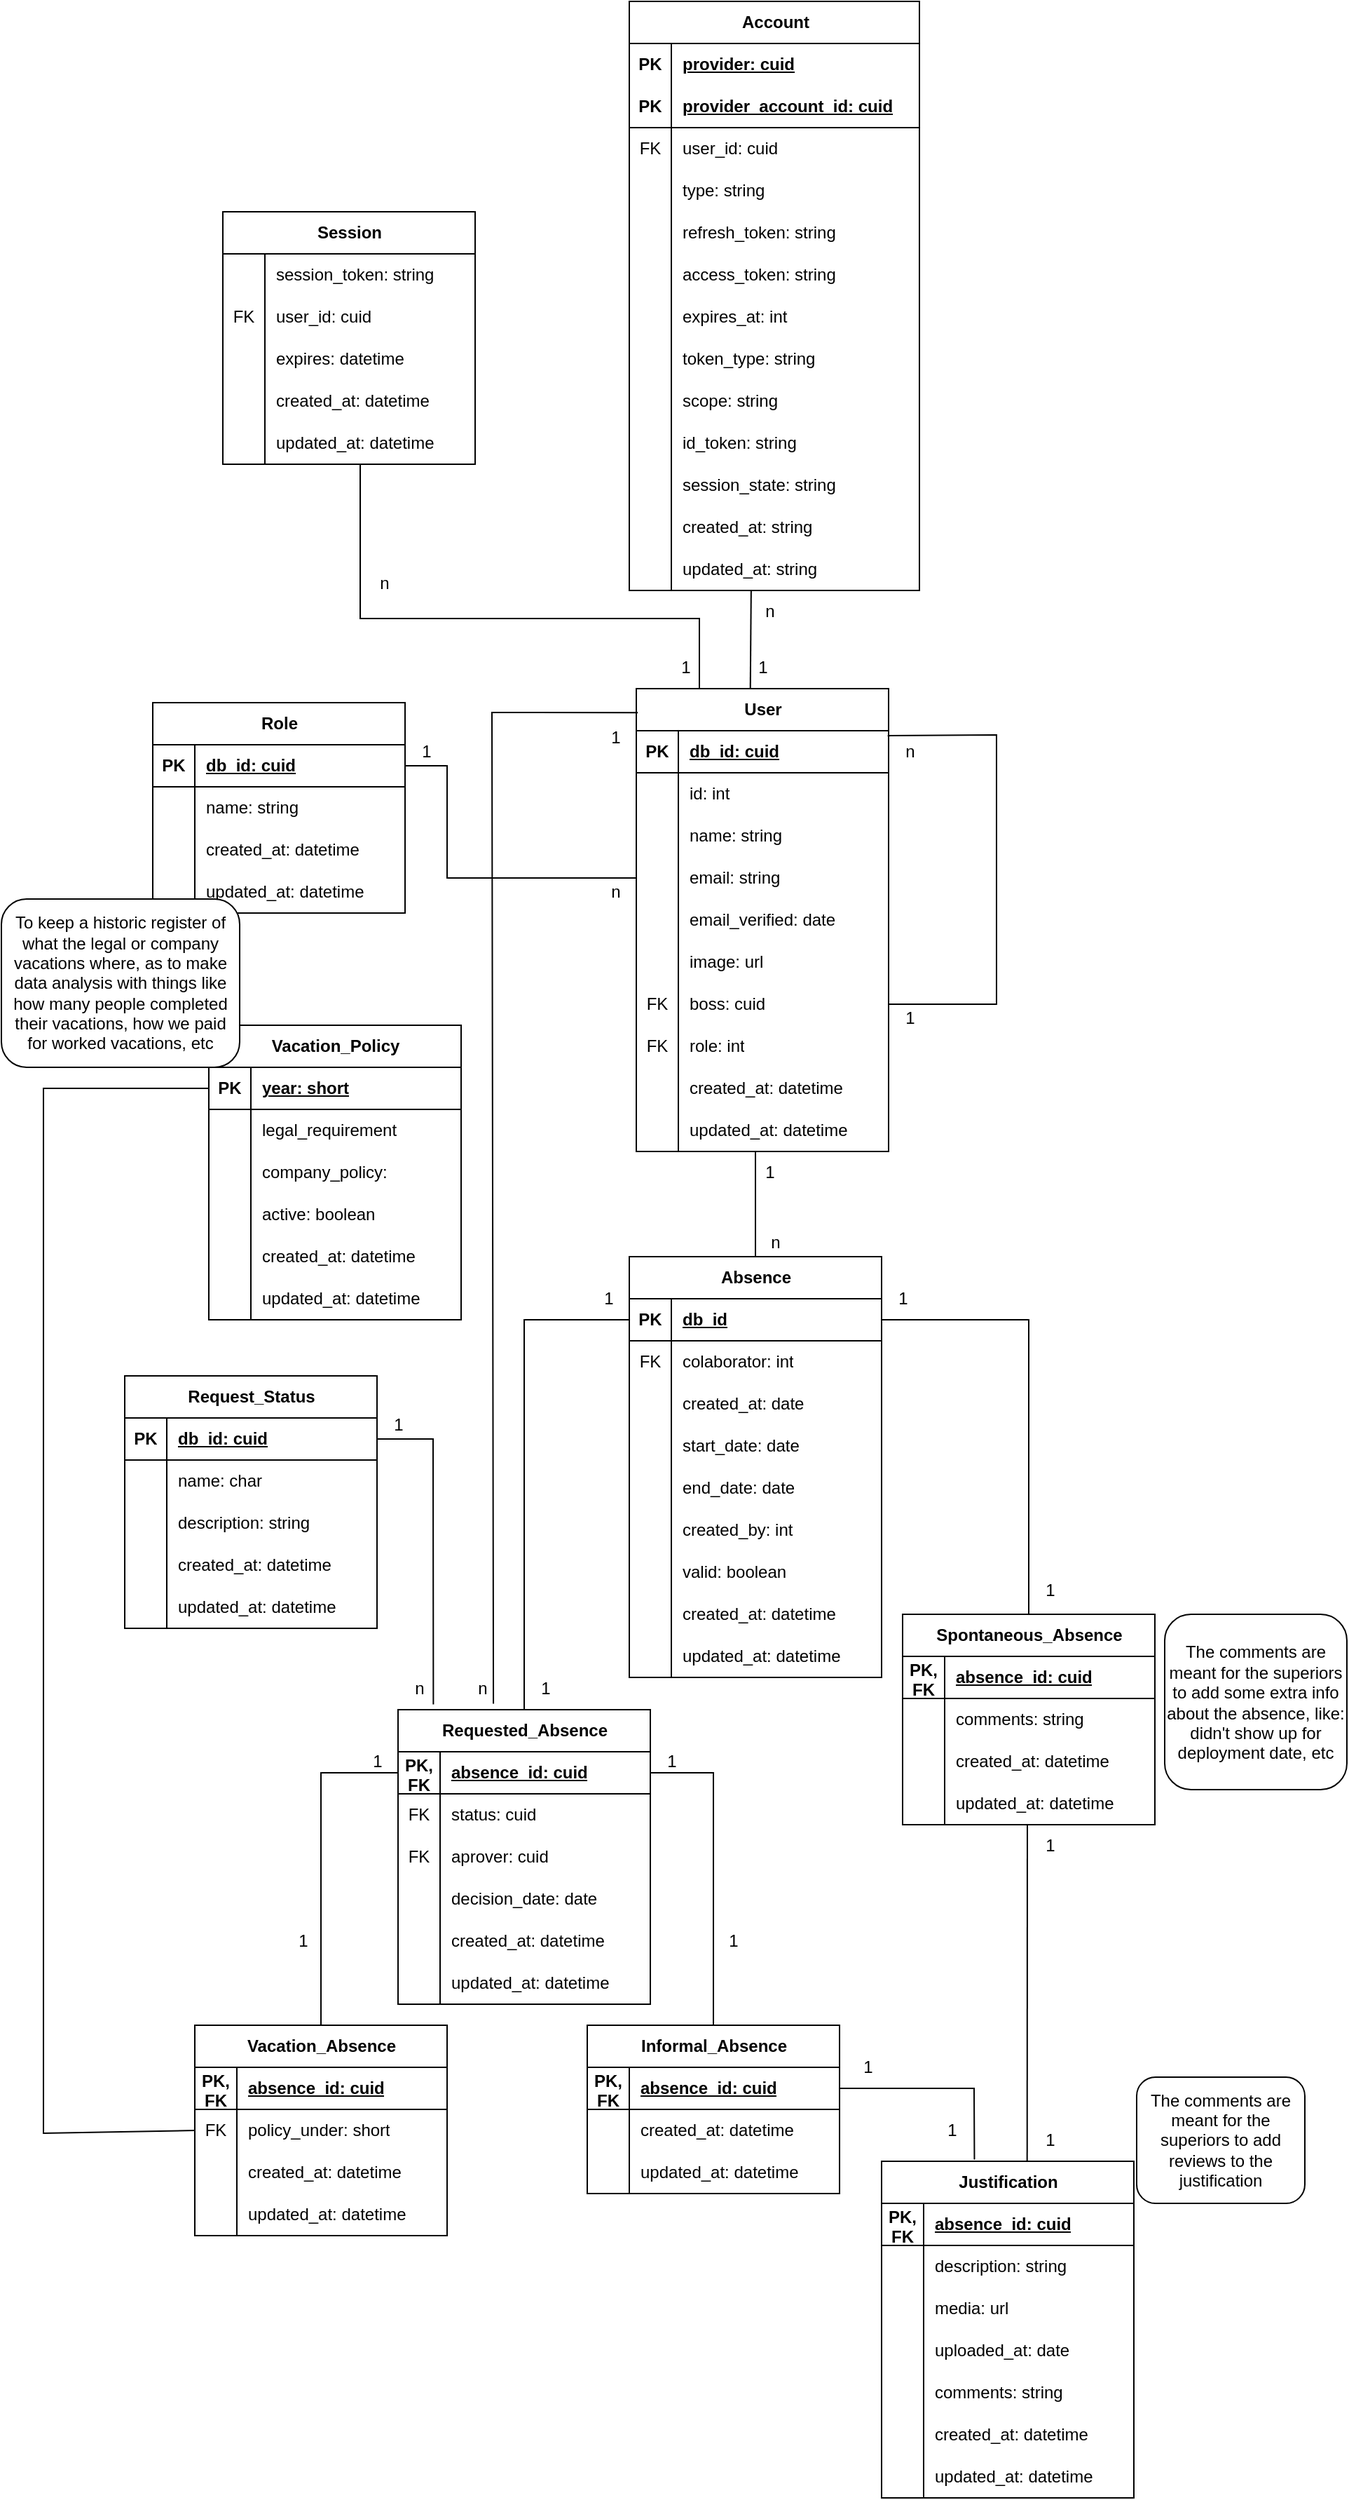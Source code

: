 <mxfile version="21.8.2" type="device">
  <diagram name="Page-1" id="vSKWJVlj8AXmv-8-6NyU">
    <mxGraphModel dx="962" dy="567" grid="1" gridSize="10" guides="1" tooltips="1" connect="1" arrows="1" fold="1" page="1" pageScale="1" pageWidth="850" pageHeight="1100" math="0" shadow="0">
      <root>
        <mxCell id="0" />
        <mxCell id="1" parent="0" />
        <mxCell id="-Ddkyg-j7JmmCkMKxOH0-1" value="User" style="shape=table;startSize=30;container=1;collapsible=1;childLayout=tableLayout;fixedRows=1;rowLines=0;fontStyle=1;align=center;resizeLast=1;html=1;" parent="1" vertex="1">
          <mxGeometry x="813" y="650" width="180" height="330" as="geometry" />
        </mxCell>
        <mxCell id="-Ddkyg-j7JmmCkMKxOH0-2" value="" style="shape=tableRow;horizontal=0;startSize=0;swimlaneHead=0;swimlaneBody=0;fillColor=none;collapsible=0;dropTarget=0;points=[[0,0.5],[1,0.5]];portConstraint=eastwest;top=0;left=0;right=0;bottom=1;" parent="-Ddkyg-j7JmmCkMKxOH0-1" vertex="1">
          <mxGeometry y="30" width="180" height="30" as="geometry" />
        </mxCell>
        <mxCell id="-Ddkyg-j7JmmCkMKxOH0-3" value="PK" style="shape=partialRectangle;connectable=0;fillColor=none;top=0;left=0;bottom=0;right=0;fontStyle=1;overflow=hidden;whiteSpace=wrap;html=1;" parent="-Ddkyg-j7JmmCkMKxOH0-2" vertex="1">
          <mxGeometry width="30" height="30" as="geometry">
            <mxRectangle width="30" height="30" as="alternateBounds" />
          </mxGeometry>
        </mxCell>
        <mxCell id="-Ddkyg-j7JmmCkMKxOH0-4" value="db_id: cuid" style="shape=partialRectangle;connectable=0;fillColor=none;top=0;left=0;bottom=0;right=0;align=left;spacingLeft=6;fontStyle=5;overflow=hidden;whiteSpace=wrap;html=1;" parent="-Ddkyg-j7JmmCkMKxOH0-2" vertex="1">
          <mxGeometry x="30" width="150" height="30" as="geometry">
            <mxRectangle width="150" height="30" as="alternateBounds" />
          </mxGeometry>
        </mxCell>
        <mxCell id="-Ddkyg-j7JmmCkMKxOH0-5" value="" style="shape=tableRow;horizontal=0;startSize=0;swimlaneHead=0;swimlaneBody=0;fillColor=none;collapsible=0;dropTarget=0;points=[[0,0.5],[1,0.5]];portConstraint=eastwest;top=0;left=0;right=0;bottom=0;" parent="-Ddkyg-j7JmmCkMKxOH0-1" vertex="1">
          <mxGeometry y="60" width="180" height="30" as="geometry" />
        </mxCell>
        <mxCell id="-Ddkyg-j7JmmCkMKxOH0-6" value="" style="shape=partialRectangle;connectable=0;fillColor=none;top=0;left=0;bottom=0;right=0;editable=1;overflow=hidden;whiteSpace=wrap;html=1;" parent="-Ddkyg-j7JmmCkMKxOH0-5" vertex="1">
          <mxGeometry width="30" height="30" as="geometry">
            <mxRectangle width="30" height="30" as="alternateBounds" />
          </mxGeometry>
        </mxCell>
        <mxCell id="-Ddkyg-j7JmmCkMKxOH0-7" value="id: int" style="shape=partialRectangle;connectable=0;fillColor=none;top=0;left=0;bottom=0;right=0;align=left;spacingLeft=6;overflow=hidden;whiteSpace=wrap;html=1;" parent="-Ddkyg-j7JmmCkMKxOH0-5" vertex="1">
          <mxGeometry x="30" width="150" height="30" as="geometry">
            <mxRectangle width="150" height="30" as="alternateBounds" />
          </mxGeometry>
        </mxCell>
        <mxCell id="-Ddkyg-j7JmmCkMKxOH0-8" value="" style="shape=tableRow;horizontal=0;startSize=0;swimlaneHead=0;swimlaneBody=0;fillColor=none;collapsible=0;dropTarget=0;points=[[0,0.5],[1,0.5]];portConstraint=eastwest;top=0;left=0;right=0;bottom=0;" parent="-Ddkyg-j7JmmCkMKxOH0-1" vertex="1">
          <mxGeometry y="90" width="180" height="30" as="geometry" />
        </mxCell>
        <mxCell id="-Ddkyg-j7JmmCkMKxOH0-9" value="" style="shape=partialRectangle;connectable=0;fillColor=none;top=0;left=0;bottom=0;right=0;editable=1;overflow=hidden;whiteSpace=wrap;html=1;" parent="-Ddkyg-j7JmmCkMKxOH0-8" vertex="1">
          <mxGeometry width="30" height="30" as="geometry">
            <mxRectangle width="30" height="30" as="alternateBounds" />
          </mxGeometry>
        </mxCell>
        <mxCell id="-Ddkyg-j7JmmCkMKxOH0-10" value="name: string" style="shape=partialRectangle;connectable=0;fillColor=none;top=0;left=0;bottom=0;right=0;align=left;spacingLeft=6;overflow=hidden;whiteSpace=wrap;html=1;" parent="-Ddkyg-j7JmmCkMKxOH0-8" vertex="1">
          <mxGeometry x="30" width="150" height="30" as="geometry">
            <mxRectangle width="150" height="30" as="alternateBounds" />
          </mxGeometry>
        </mxCell>
        <mxCell id="-Ddkyg-j7JmmCkMKxOH0-11" value="" style="shape=tableRow;horizontal=0;startSize=0;swimlaneHead=0;swimlaneBody=0;fillColor=none;collapsible=0;dropTarget=0;points=[[0,0.5],[1,0.5]];portConstraint=eastwest;top=0;left=0;right=0;bottom=0;" parent="-Ddkyg-j7JmmCkMKxOH0-1" vertex="1">
          <mxGeometry y="120" width="180" height="30" as="geometry" />
        </mxCell>
        <mxCell id="-Ddkyg-j7JmmCkMKxOH0-12" value="" style="shape=partialRectangle;connectable=0;fillColor=none;top=0;left=0;bottom=0;right=0;editable=1;overflow=hidden;whiteSpace=wrap;html=1;" parent="-Ddkyg-j7JmmCkMKxOH0-11" vertex="1">
          <mxGeometry width="30" height="30" as="geometry">
            <mxRectangle width="30" height="30" as="alternateBounds" />
          </mxGeometry>
        </mxCell>
        <mxCell id="-Ddkyg-j7JmmCkMKxOH0-13" value="email: string" style="shape=partialRectangle;connectable=0;fillColor=none;top=0;left=0;bottom=0;right=0;align=left;spacingLeft=6;overflow=hidden;whiteSpace=wrap;html=1;" parent="-Ddkyg-j7JmmCkMKxOH0-11" vertex="1">
          <mxGeometry x="30" width="150" height="30" as="geometry">
            <mxRectangle width="150" height="30" as="alternateBounds" />
          </mxGeometry>
        </mxCell>
        <mxCell id="-Ddkyg-j7JmmCkMKxOH0-393" value="" style="shape=tableRow;horizontal=0;startSize=0;swimlaneHead=0;swimlaneBody=0;fillColor=none;collapsible=0;dropTarget=0;points=[[0,0.5],[1,0.5]];portConstraint=eastwest;top=0;left=0;right=0;bottom=0;" parent="-Ddkyg-j7JmmCkMKxOH0-1" vertex="1">
          <mxGeometry y="150" width="180" height="30" as="geometry" />
        </mxCell>
        <mxCell id="-Ddkyg-j7JmmCkMKxOH0-394" value="" style="shape=partialRectangle;connectable=0;fillColor=none;top=0;left=0;bottom=0;right=0;editable=1;overflow=hidden;whiteSpace=wrap;html=1;" parent="-Ddkyg-j7JmmCkMKxOH0-393" vertex="1">
          <mxGeometry width="30" height="30" as="geometry">
            <mxRectangle width="30" height="30" as="alternateBounds" />
          </mxGeometry>
        </mxCell>
        <mxCell id="-Ddkyg-j7JmmCkMKxOH0-395" value="email_verified: date" style="shape=partialRectangle;connectable=0;fillColor=none;top=0;left=0;bottom=0;right=0;align=left;spacingLeft=6;overflow=hidden;whiteSpace=wrap;html=1;" parent="-Ddkyg-j7JmmCkMKxOH0-393" vertex="1">
          <mxGeometry x="30" width="150" height="30" as="geometry">
            <mxRectangle width="150" height="30" as="alternateBounds" />
          </mxGeometry>
        </mxCell>
        <mxCell id="-Ddkyg-j7JmmCkMKxOH0-396" value="" style="shape=tableRow;horizontal=0;startSize=0;swimlaneHead=0;swimlaneBody=0;fillColor=none;collapsible=0;dropTarget=0;points=[[0,0.5],[1,0.5]];portConstraint=eastwest;top=0;left=0;right=0;bottom=0;" parent="-Ddkyg-j7JmmCkMKxOH0-1" vertex="1">
          <mxGeometry y="180" width="180" height="30" as="geometry" />
        </mxCell>
        <mxCell id="-Ddkyg-j7JmmCkMKxOH0-397" value="" style="shape=partialRectangle;connectable=0;fillColor=none;top=0;left=0;bottom=0;right=0;editable=1;overflow=hidden;whiteSpace=wrap;html=1;" parent="-Ddkyg-j7JmmCkMKxOH0-396" vertex="1">
          <mxGeometry width="30" height="30" as="geometry">
            <mxRectangle width="30" height="30" as="alternateBounds" />
          </mxGeometry>
        </mxCell>
        <mxCell id="-Ddkyg-j7JmmCkMKxOH0-398" value="image: url" style="shape=partialRectangle;connectable=0;fillColor=none;top=0;left=0;bottom=0;right=0;align=left;spacingLeft=6;overflow=hidden;whiteSpace=wrap;html=1;" parent="-Ddkyg-j7JmmCkMKxOH0-396" vertex="1">
          <mxGeometry x="30" width="150" height="30" as="geometry">
            <mxRectangle width="150" height="30" as="alternateBounds" />
          </mxGeometry>
        </mxCell>
        <mxCell id="d4fwLcXh6C2RYTHxtNkZ-4" value="" style="shape=tableRow;horizontal=0;startSize=0;swimlaneHead=0;swimlaneBody=0;fillColor=none;collapsible=0;dropTarget=0;points=[[0,0.5],[1,0.5]];portConstraint=eastwest;top=0;left=0;right=0;bottom=0;" vertex="1" parent="-Ddkyg-j7JmmCkMKxOH0-1">
          <mxGeometry y="210" width="180" height="30" as="geometry" />
        </mxCell>
        <mxCell id="d4fwLcXh6C2RYTHxtNkZ-5" value="FK" style="shape=partialRectangle;connectable=0;fillColor=none;top=0;left=0;bottom=0;right=0;editable=1;overflow=hidden;whiteSpace=wrap;html=1;" vertex="1" parent="d4fwLcXh6C2RYTHxtNkZ-4">
          <mxGeometry width="30" height="30" as="geometry">
            <mxRectangle width="30" height="30" as="alternateBounds" />
          </mxGeometry>
        </mxCell>
        <mxCell id="d4fwLcXh6C2RYTHxtNkZ-6" value="boss: cuid" style="shape=partialRectangle;connectable=0;fillColor=none;top=0;left=0;bottom=0;right=0;align=left;spacingLeft=6;overflow=hidden;whiteSpace=wrap;html=1;" vertex="1" parent="d4fwLcXh6C2RYTHxtNkZ-4">
          <mxGeometry x="30" width="150" height="30" as="geometry">
            <mxRectangle width="150" height="30" as="alternateBounds" />
          </mxGeometry>
        </mxCell>
        <mxCell id="-Ddkyg-j7JmmCkMKxOH0-399" value="" style="shape=tableRow;horizontal=0;startSize=0;swimlaneHead=0;swimlaneBody=0;fillColor=none;collapsible=0;dropTarget=0;points=[[0,0.5],[1,0.5]];portConstraint=eastwest;top=0;left=0;right=0;bottom=0;" parent="-Ddkyg-j7JmmCkMKxOH0-1" vertex="1">
          <mxGeometry y="240" width="180" height="30" as="geometry" />
        </mxCell>
        <mxCell id="-Ddkyg-j7JmmCkMKxOH0-400" value="FK" style="shape=partialRectangle;connectable=0;fillColor=none;top=0;left=0;bottom=0;right=0;editable=1;overflow=hidden;whiteSpace=wrap;html=1;" parent="-Ddkyg-j7JmmCkMKxOH0-399" vertex="1">
          <mxGeometry width="30" height="30" as="geometry">
            <mxRectangle width="30" height="30" as="alternateBounds" />
          </mxGeometry>
        </mxCell>
        <mxCell id="-Ddkyg-j7JmmCkMKxOH0-401" value="role: int" style="shape=partialRectangle;connectable=0;fillColor=none;top=0;left=0;bottom=0;right=0;align=left;spacingLeft=6;overflow=hidden;whiteSpace=wrap;html=1;" parent="-Ddkyg-j7JmmCkMKxOH0-399" vertex="1">
          <mxGeometry x="30" width="150" height="30" as="geometry">
            <mxRectangle width="150" height="30" as="alternateBounds" />
          </mxGeometry>
        </mxCell>
        <mxCell id="d4fwLcXh6C2RYTHxtNkZ-94" value="" style="shape=tableRow;horizontal=0;startSize=0;swimlaneHead=0;swimlaneBody=0;fillColor=none;collapsible=0;dropTarget=0;points=[[0,0.5],[1,0.5]];portConstraint=eastwest;top=0;left=0;right=0;bottom=0;" vertex="1" parent="-Ddkyg-j7JmmCkMKxOH0-1">
          <mxGeometry y="270" width="180" height="30" as="geometry" />
        </mxCell>
        <mxCell id="d4fwLcXh6C2RYTHxtNkZ-95" value="" style="shape=partialRectangle;connectable=0;fillColor=none;top=0;left=0;bottom=0;right=0;editable=1;overflow=hidden;whiteSpace=wrap;html=1;" vertex="1" parent="d4fwLcXh6C2RYTHxtNkZ-94">
          <mxGeometry width="30" height="30" as="geometry">
            <mxRectangle width="30" height="30" as="alternateBounds" />
          </mxGeometry>
        </mxCell>
        <mxCell id="d4fwLcXh6C2RYTHxtNkZ-96" value="created_at: datetime" style="shape=partialRectangle;connectable=0;fillColor=none;top=0;left=0;bottom=0;right=0;align=left;spacingLeft=6;overflow=hidden;whiteSpace=wrap;html=1;" vertex="1" parent="d4fwLcXh6C2RYTHxtNkZ-94">
          <mxGeometry x="30" width="150" height="30" as="geometry">
            <mxRectangle width="150" height="30" as="alternateBounds" />
          </mxGeometry>
        </mxCell>
        <mxCell id="d4fwLcXh6C2RYTHxtNkZ-97" value="" style="shape=tableRow;horizontal=0;startSize=0;swimlaneHead=0;swimlaneBody=0;fillColor=none;collapsible=0;dropTarget=0;points=[[0,0.5],[1,0.5]];portConstraint=eastwest;top=0;left=0;right=0;bottom=0;" vertex="1" parent="-Ddkyg-j7JmmCkMKxOH0-1">
          <mxGeometry y="300" width="180" height="30" as="geometry" />
        </mxCell>
        <mxCell id="d4fwLcXh6C2RYTHxtNkZ-98" value="" style="shape=partialRectangle;connectable=0;fillColor=none;top=0;left=0;bottom=0;right=0;editable=1;overflow=hidden;whiteSpace=wrap;html=1;" vertex="1" parent="d4fwLcXh6C2RYTHxtNkZ-97">
          <mxGeometry width="30" height="30" as="geometry">
            <mxRectangle width="30" height="30" as="alternateBounds" />
          </mxGeometry>
        </mxCell>
        <mxCell id="d4fwLcXh6C2RYTHxtNkZ-99" value="updated_at: datetime" style="shape=partialRectangle;connectable=0;fillColor=none;top=0;left=0;bottom=0;right=0;align=left;spacingLeft=6;overflow=hidden;whiteSpace=wrap;html=1;" vertex="1" parent="d4fwLcXh6C2RYTHxtNkZ-97">
          <mxGeometry x="30" width="150" height="30" as="geometry">
            <mxRectangle width="150" height="30" as="alternateBounds" />
          </mxGeometry>
        </mxCell>
        <mxCell id="-Ddkyg-j7JmmCkMKxOH0-14" value="Account" style="shape=table;startSize=30;container=1;collapsible=1;childLayout=tableLayout;fixedRows=1;rowLines=0;fontStyle=1;align=center;resizeLast=1;html=1;" parent="1" vertex="1">
          <mxGeometry x="808" y="160" width="207" height="420" as="geometry" />
        </mxCell>
        <mxCell id="d4fwLcXh6C2RYTHxtNkZ-46" value="" style="shape=tableRow;horizontal=0;startSize=0;swimlaneHead=0;swimlaneBody=0;fillColor=none;collapsible=0;dropTarget=0;points=[[0,0.5],[1,0.5]];portConstraint=eastwest;top=0;left=0;right=0;bottom=0;" vertex="1" parent="-Ddkyg-j7JmmCkMKxOH0-14">
          <mxGeometry y="30" width="207" height="30" as="geometry" />
        </mxCell>
        <mxCell id="d4fwLcXh6C2RYTHxtNkZ-47" value="PK" style="shape=partialRectangle;connectable=0;fillColor=none;top=0;left=0;bottom=0;right=0;fontStyle=1;overflow=hidden;whiteSpace=wrap;html=1;" vertex="1" parent="d4fwLcXh6C2RYTHxtNkZ-46">
          <mxGeometry width="30" height="30" as="geometry">
            <mxRectangle width="30" height="30" as="alternateBounds" />
          </mxGeometry>
        </mxCell>
        <mxCell id="d4fwLcXh6C2RYTHxtNkZ-48" value="provider: cuid" style="shape=partialRectangle;connectable=0;fillColor=none;top=0;left=0;bottom=0;right=0;align=left;spacingLeft=6;fontStyle=5;overflow=hidden;whiteSpace=wrap;html=1;" vertex="1" parent="d4fwLcXh6C2RYTHxtNkZ-46">
          <mxGeometry x="30" width="177" height="30" as="geometry">
            <mxRectangle width="177" height="30" as="alternateBounds" />
          </mxGeometry>
        </mxCell>
        <mxCell id="-Ddkyg-j7JmmCkMKxOH0-15" value="" style="shape=tableRow;horizontal=0;startSize=0;swimlaneHead=0;swimlaneBody=0;fillColor=none;collapsible=0;dropTarget=0;points=[[0,0.5],[1,0.5]];portConstraint=eastwest;top=0;left=0;right=0;bottom=1;" parent="-Ddkyg-j7JmmCkMKxOH0-14" vertex="1">
          <mxGeometry y="60" width="207" height="30" as="geometry" />
        </mxCell>
        <mxCell id="-Ddkyg-j7JmmCkMKxOH0-16" value="PK" style="shape=partialRectangle;connectable=0;fillColor=none;top=0;left=0;bottom=0;right=0;fontStyle=1;overflow=hidden;whiteSpace=wrap;html=1;" parent="-Ddkyg-j7JmmCkMKxOH0-15" vertex="1">
          <mxGeometry width="30" height="30" as="geometry">
            <mxRectangle width="30" height="30" as="alternateBounds" />
          </mxGeometry>
        </mxCell>
        <mxCell id="-Ddkyg-j7JmmCkMKxOH0-17" value="provider_account_id: cuid" style="shape=partialRectangle;connectable=0;fillColor=none;top=0;left=0;bottom=0;right=0;align=left;spacingLeft=6;fontStyle=5;overflow=hidden;whiteSpace=wrap;html=1;" parent="-Ddkyg-j7JmmCkMKxOH0-15" vertex="1">
          <mxGeometry x="30" width="177" height="30" as="geometry">
            <mxRectangle width="177" height="30" as="alternateBounds" />
          </mxGeometry>
        </mxCell>
        <mxCell id="-Ddkyg-j7JmmCkMKxOH0-18" value="" style="shape=tableRow;horizontal=0;startSize=0;swimlaneHead=0;swimlaneBody=0;fillColor=none;collapsible=0;dropTarget=0;points=[[0,0.5],[1,0.5]];portConstraint=eastwest;top=0;left=0;right=0;bottom=0;" parent="-Ddkyg-j7JmmCkMKxOH0-14" vertex="1">
          <mxGeometry y="90" width="207" height="30" as="geometry" />
        </mxCell>
        <mxCell id="-Ddkyg-j7JmmCkMKxOH0-19" value="FK" style="shape=partialRectangle;connectable=0;fillColor=none;top=0;left=0;bottom=0;right=0;editable=1;overflow=hidden;whiteSpace=wrap;html=1;" parent="-Ddkyg-j7JmmCkMKxOH0-18" vertex="1">
          <mxGeometry width="30" height="30" as="geometry">
            <mxRectangle width="30" height="30" as="alternateBounds" />
          </mxGeometry>
        </mxCell>
        <mxCell id="-Ddkyg-j7JmmCkMKxOH0-20" value="user_id: cuid" style="shape=partialRectangle;connectable=0;fillColor=none;top=0;left=0;bottom=0;right=0;align=left;spacingLeft=6;overflow=hidden;whiteSpace=wrap;html=1;" parent="-Ddkyg-j7JmmCkMKxOH0-18" vertex="1">
          <mxGeometry x="30" width="177" height="30" as="geometry">
            <mxRectangle width="177" height="30" as="alternateBounds" />
          </mxGeometry>
        </mxCell>
        <mxCell id="-Ddkyg-j7JmmCkMKxOH0-21" value="" style="shape=tableRow;horizontal=0;startSize=0;swimlaneHead=0;swimlaneBody=0;fillColor=none;collapsible=0;dropTarget=0;points=[[0,0.5],[1,0.5]];portConstraint=eastwest;top=0;left=0;right=0;bottom=0;" parent="-Ddkyg-j7JmmCkMKxOH0-14" vertex="1">
          <mxGeometry y="120" width="207" height="30" as="geometry" />
        </mxCell>
        <mxCell id="-Ddkyg-j7JmmCkMKxOH0-22" value="" style="shape=partialRectangle;connectable=0;fillColor=none;top=0;left=0;bottom=0;right=0;editable=1;overflow=hidden;whiteSpace=wrap;html=1;" parent="-Ddkyg-j7JmmCkMKxOH0-21" vertex="1">
          <mxGeometry width="30" height="30" as="geometry">
            <mxRectangle width="30" height="30" as="alternateBounds" />
          </mxGeometry>
        </mxCell>
        <mxCell id="-Ddkyg-j7JmmCkMKxOH0-23" value="type: string" style="shape=partialRectangle;connectable=0;fillColor=none;top=0;left=0;bottom=0;right=0;align=left;spacingLeft=6;overflow=hidden;whiteSpace=wrap;html=1;" parent="-Ddkyg-j7JmmCkMKxOH0-21" vertex="1">
          <mxGeometry x="30" width="177" height="30" as="geometry">
            <mxRectangle width="177" height="30" as="alternateBounds" />
          </mxGeometry>
        </mxCell>
        <mxCell id="-Ddkyg-j7JmmCkMKxOH0-24" value="" style="shape=tableRow;horizontal=0;startSize=0;swimlaneHead=0;swimlaneBody=0;fillColor=none;collapsible=0;dropTarget=0;points=[[0,0.5],[1,0.5]];portConstraint=eastwest;top=0;left=0;right=0;bottom=0;" parent="-Ddkyg-j7JmmCkMKxOH0-14" vertex="1">
          <mxGeometry y="150" width="207" height="30" as="geometry" />
        </mxCell>
        <mxCell id="-Ddkyg-j7JmmCkMKxOH0-25" value="" style="shape=partialRectangle;connectable=0;fillColor=none;top=0;left=0;bottom=0;right=0;editable=1;overflow=hidden;whiteSpace=wrap;html=1;" parent="-Ddkyg-j7JmmCkMKxOH0-24" vertex="1">
          <mxGeometry width="30" height="30" as="geometry">
            <mxRectangle width="30" height="30" as="alternateBounds" />
          </mxGeometry>
        </mxCell>
        <mxCell id="-Ddkyg-j7JmmCkMKxOH0-26" value="refresh_token: string" style="shape=partialRectangle;connectable=0;fillColor=none;top=0;left=0;bottom=0;right=0;align=left;spacingLeft=6;overflow=hidden;whiteSpace=wrap;html=1;" parent="-Ddkyg-j7JmmCkMKxOH0-24" vertex="1">
          <mxGeometry x="30" width="177" height="30" as="geometry">
            <mxRectangle width="177" height="30" as="alternateBounds" />
          </mxGeometry>
        </mxCell>
        <mxCell id="d4fwLcXh6C2RYTHxtNkZ-49" value="" style="shape=tableRow;horizontal=0;startSize=0;swimlaneHead=0;swimlaneBody=0;fillColor=none;collapsible=0;dropTarget=0;points=[[0,0.5],[1,0.5]];portConstraint=eastwest;top=0;left=0;right=0;bottom=0;" vertex="1" parent="-Ddkyg-j7JmmCkMKxOH0-14">
          <mxGeometry y="180" width="207" height="30" as="geometry" />
        </mxCell>
        <mxCell id="d4fwLcXh6C2RYTHxtNkZ-50" value="" style="shape=partialRectangle;connectable=0;fillColor=none;top=0;left=0;bottom=0;right=0;editable=1;overflow=hidden;whiteSpace=wrap;html=1;" vertex="1" parent="d4fwLcXh6C2RYTHxtNkZ-49">
          <mxGeometry width="30" height="30" as="geometry">
            <mxRectangle width="30" height="30" as="alternateBounds" />
          </mxGeometry>
        </mxCell>
        <mxCell id="d4fwLcXh6C2RYTHxtNkZ-51" value="access_token: string" style="shape=partialRectangle;connectable=0;fillColor=none;top=0;left=0;bottom=0;right=0;align=left;spacingLeft=6;overflow=hidden;whiteSpace=wrap;html=1;" vertex="1" parent="d4fwLcXh6C2RYTHxtNkZ-49">
          <mxGeometry x="30" width="177" height="30" as="geometry">
            <mxRectangle width="177" height="30" as="alternateBounds" />
          </mxGeometry>
        </mxCell>
        <mxCell id="d4fwLcXh6C2RYTHxtNkZ-52" value="" style="shape=tableRow;horizontal=0;startSize=0;swimlaneHead=0;swimlaneBody=0;fillColor=none;collapsible=0;dropTarget=0;points=[[0,0.5],[1,0.5]];portConstraint=eastwest;top=0;left=0;right=0;bottom=0;" vertex="1" parent="-Ddkyg-j7JmmCkMKxOH0-14">
          <mxGeometry y="210" width="207" height="30" as="geometry" />
        </mxCell>
        <mxCell id="d4fwLcXh6C2RYTHxtNkZ-53" value="" style="shape=partialRectangle;connectable=0;fillColor=none;top=0;left=0;bottom=0;right=0;editable=1;overflow=hidden;whiteSpace=wrap;html=1;" vertex="1" parent="d4fwLcXh6C2RYTHxtNkZ-52">
          <mxGeometry width="30" height="30" as="geometry">
            <mxRectangle width="30" height="30" as="alternateBounds" />
          </mxGeometry>
        </mxCell>
        <mxCell id="d4fwLcXh6C2RYTHxtNkZ-54" value="expires_at: int" style="shape=partialRectangle;connectable=0;fillColor=none;top=0;left=0;bottom=0;right=0;align=left;spacingLeft=6;overflow=hidden;whiteSpace=wrap;html=1;" vertex="1" parent="d4fwLcXh6C2RYTHxtNkZ-52">
          <mxGeometry x="30" width="177" height="30" as="geometry">
            <mxRectangle width="177" height="30" as="alternateBounds" />
          </mxGeometry>
        </mxCell>
        <mxCell id="d4fwLcXh6C2RYTHxtNkZ-55" value="" style="shape=tableRow;horizontal=0;startSize=0;swimlaneHead=0;swimlaneBody=0;fillColor=none;collapsible=0;dropTarget=0;points=[[0,0.5],[1,0.5]];portConstraint=eastwest;top=0;left=0;right=0;bottom=0;" vertex="1" parent="-Ddkyg-j7JmmCkMKxOH0-14">
          <mxGeometry y="240" width="207" height="30" as="geometry" />
        </mxCell>
        <mxCell id="d4fwLcXh6C2RYTHxtNkZ-56" value="" style="shape=partialRectangle;connectable=0;fillColor=none;top=0;left=0;bottom=0;right=0;editable=1;overflow=hidden;whiteSpace=wrap;html=1;" vertex="1" parent="d4fwLcXh6C2RYTHxtNkZ-55">
          <mxGeometry width="30" height="30" as="geometry">
            <mxRectangle width="30" height="30" as="alternateBounds" />
          </mxGeometry>
        </mxCell>
        <mxCell id="d4fwLcXh6C2RYTHxtNkZ-57" value="token_type: string" style="shape=partialRectangle;connectable=0;fillColor=none;top=0;left=0;bottom=0;right=0;align=left;spacingLeft=6;overflow=hidden;whiteSpace=wrap;html=1;" vertex="1" parent="d4fwLcXh6C2RYTHxtNkZ-55">
          <mxGeometry x="30" width="177" height="30" as="geometry">
            <mxRectangle width="177" height="30" as="alternateBounds" />
          </mxGeometry>
        </mxCell>
        <mxCell id="d4fwLcXh6C2RYTHxtNkZ-58" value="" style="shape=tableRow;horizontal=0;startSize=0;swimlaneHead=0;swimlaneBody=0;fillColor=none;collapsible=0;dropTarget=0;points=[[0,0.5],[1,0.5]];portConstraint=eastwest;top=0;left=0;right=0;bottom=0;" vertex="1" parent="-Ddkyg-j7JmmCkMKxOH0-14">
          <mxGeometry y="270" width="207" height="30" as="geometry" />
        </mxCell>
        <mxCell id="d4fwLcXh6C2RYTHxtNkZ-59" value="" style="shape=partialRectangle;connectable=0;fillColor=none;top=0;left=0;bottom=0;right=0;editable=1;overflow=hidden;whiteSpace=wrap;html=1;" vertex="1" parent="d4fwLcXh6C2RYTHxtNkZ-58">
          <mxGeometry width="30" height="30" as="geometry">
            <mxRectangle width="30" height="30" as="alternateBounds" />
          </mxGeometry>
        </mxCell>
        <mxCell id="d4fwLcXh6C2RYTHxtNkZ-60" value="scope: string" style="shape=partialRectangle;connectable=0;fillColor=none;top=0;left=0;bottom=0;right=0;align=left;spacingLeft=6;overflow=hidden;whiteSpace=wrap;html=1;" vertex="1" parent="d4fwLcXh6C2RYTHxtNkZ-58">
          <mxGeometry x="30" width="177" height="30" as="geometry">
            <mxRectangle width="177" height="30" as="alternateBounds" />
          </mxGeometry>
        </mxCell>
        <mxCell id="d4fwLcXh6C2RYTHxtNkZ-61" value="" style="shape=tableRow;horizontal=0;startSize=0;swimlaneHead=0;swimlaneBody=0;fillColor=none;collapsible=0;dropTarget=0;points=[[0,0.5],[1,0.5]];portConstraint=eastwest;top=0;left=0;right=0;bottom=0;" vertex="1" parent="-Ddkyg-j7JmmCkMKxOH0-14">
          <mxGeometry y="300" width="207" height="30" as="geometry" />
        </mxCell>
        <mxCell id="d4fwLcXh6C2RYTHxtNkZ-62" value="" style="shape=partialRectangle;connectable=0;fillColor=none;top=0;left=0;bottom=0;right=0;editable=1;overflow=hidden;whiteSpace=wrap;html=1;" vertex="1" parent="d4fwLcXh6C2RYTHxtNkZ-61">
          <mxGeometry width="30" height="30" as="geometry">
            <mxRectangle width="30" height="30" as="alternateBounds" />
          </mxGeometry>
        </mxCell>
        <mxCell id="d4fwLcXh6C2RYTHxtNkZ-63" value="id_token: string" style="shape=partialRectangle;connectable=0;fillColor=none;top=0;left=0;bottom=0;right=0;align=left;spacingLeft=6;overflow=hidden;whiteSpace=wrap;html=1;" vertex="1" parent="d4fwLcXh6C2RYTHxtNkZ-61">
          <mxGeometry x="30" width="177" height="30" as="geometry">
            <mxRectangle width="177" height="30" as="alternateBounds" />
          </mxGeometry>
        </mxCell>
        <mxCell id="d4fwLcXh6C2RYTHxtNkZ-64" value="" style="shape=tableRow;horizontal=0;startSize=0;swimlaneHead=0;swimlaneBody=0;fillColor=none;collapsible=0;dropTarget=0;points=[[0,0.5],[1,0.5]];portConstraint=eastwest;top=0;left=0;right=0;bottom=0;" vertex="1" parent="-Ddkyg-j7JmmCkMKxOH0-14">
          <mxGeometry y="330" width="207" height="30" as="geometry" />
        </mxCell>
        <mxCell id="d4fwLcXh6C2RYTHxtNkZ-65" value="" style="shape=partialRectangle;connectable=0;fillColor=none;top=0;left=0;bottom=0;right=0;editable=1;overflow=hidden;whiteSpace=wrap;html=1;" vertex="1" parent="d4fwLcXh6C2RYTHxtNkZ-64">
          <mxGeometry width="30" height="30" as="geometry">
            <mxRectangle width="30" height="30" as="alternateBounds" />
          </mxGeometry>
        </mxCell>
        <mxCell id="d4fwLcXh6C2RYTHxtNkZ-66" value="session_state: string" style="shape=partialRectangle;connectable=0;fillColor=none;top=0;left=0;bottom=0;right=0;align=left;spacingLeft=6;overflow=hidden;whiteSpace=wrap;html=1;" vertex="1" parent="d4fwLcXh6C2RYTHxtNkZ-64">
          <mxGeometry x="30" width="177" height="30" as="geometry">
            <mxRectangle width="177" height="30" as="alternateBounds" />
          </mxGeometry>
        </mxCell>
        <mxCell id="d4fwLcXh6C2RYTHxtNkZ-67" value="" style="shape=tableRow;horizontal=0;startSize=0;swimlaneHead=0;swimlaneBody=0;fillColor=none;collapsible=0;dropTarget=0;points=[[0,0.5],[1,0.5]];portConstraint=eastwest;top=0;left=0;right=0;bottom=0;" vertex="1" parent="-Ddkyg-j7JmmCkMKxOH0-14">
          <mxGeometry y="360" width="207" height="30" as="geometry" />
        </mxCell>
        <mxCell id="d4fwLcXh6C2RYTHxtNkZ-68" value="" style="shape=partialRectangle;connectable=0;fillColor=none;top=0;left=0;bottom=0;right=0;editable=1;overflow=hidden;whiteSpace=wrap;html=1;" vertex="1" parent="d4fwLcXh6C2RYTHxtNkZ-67">
          <mxGeometry width="30" height="30" as="geometry">
            <mxRectangle width="30" height="30" as="alternateBounds" />
          </mxGeometry>
        </mxCell>
        <mxCell id="d4fwLcXh6C2RYTHxtNkZ-69" value="created_at: string" style="shape=partialRectangle;connectable=0;fillColor=none;top=0;left=0;bottom=0;right=0;align=left;spacingLeft=6;overflow=hidden;whiteSpace=wrap;html=1;" vertex="1" parent="d4fwLcXh6C2RYTHxtNkZ-67">
          <mxGeometry x="30" width="177" height="30" as="geometry">
            <mxRectangle width="177" height="30" as="alternateBounds" />
          </mxGeometry>
        </mxCell>
        <mxCell id="d4fwLcXh6C2RYTHxtNkZ-70" value="" style="shape=tableRow;horizontal=0;startSize=0;swimlaneHead=0;swimlaneBody=0;fillColor=none;collapsible=0;dropTarget=0;points=[[0,0.5],[1,0.5]];portConstraint=eastwest;top=0;left=0;right=0;bottom=0;" vertex="1" parent="-Ddkyg-j7JmmCkMKxOH0-14">
          <mxGeometry y="390" width="207" height="30" as="geometry" />
        </mxCell>
        <mxCell id="d4fwLcXh6C2RYTHxtNkZ-71" value="" style="shape=partialRectangle;connectable=0;fillColor=none;top=0;left=0;bottom=0;right=0;editable=1;overflow=hidden;whiteSpace=wrap;html=1;" vertex="1" parent="d4fwLcXh6C2RYTHxtNkZ-70">
          <mxGeometry width="30" height="30" as="geometry">
            <mxRectangle width="30" height="30" as="alternateBounds" />
          </mxGeometry>
        </mxCell>
        <mxCell id="d4fwLcXh6C2RYTHxtNkZ-72" value="updated_at: string" style="shape=partialRectangle;connectable=0;fillColor=none;top=0;left=0;bottom=0;right=0;align=left;spacingLeft=6;overflow=hidden;whiteSpace=wrap;html=1;" vertex="1" parent="d4fwLcXh6C2RYTHxtNkZ-70">
          <mxGeometry x="30" width="177" height="30" as="geometry">
            <mxRectangle width="177" height="30" as="alternateBounds" />
          </mxGeometry>
        </mxCell>
        <mxCell id="-Ddkyg-j7JmmCkMKxOH0-27" value="Session" style="shape=table;startSize=30;container=1;collapsible=1;childLayout=tableLayout;fixedRows=1;rowLines=0;fontStyle=1;align=center;resizeLast=1;html=1;" parent="1" vertex="1">
          <mxGeometry x="518" y="310" width="180" height="180" as="geometry" />
        </mxCell>
        <mxCell id="-Ddkyg-j7JmmCkMKxOH0-31" value="" style="shape=tableRow;horizontal=0;startSize=0;swimlaneHead=0;swimlaneBody=0;fillColor=none;collapsible=0;dropTarget=0;points=[[0,0.5],[1,0.5]];portConstraint=eastwest;top=0;left=0;right=0;bottom=0;" parent="-Ddkyg-j7JmmCkMKxOH0-27" vertex="1">
          <mxGeometry y="30" width="180" height="30" as="geometry" />
        </mxCell>
        <mxCell id="-Ddkyg-j7JmmCkMKxOH0-32" value="" style="shape=partialRectangle;connectable=0;fillColor=none;top=0;left=0;bottom=0;right=0;editable=1;overflow=hidden;whiteSpace=wrap;html=1;" parent="-Ddkyg-j7JmmCkMKxOH0-31" vertex="1">
          <mxGeometry width="30" height="30" as="geometry">
            <mxRectangle width="30" height="30" as="alternateBounds" />
          </mxGeometry>
        </mxCell>
        <mxCell id="-Ddkyg-j7JmmCkMKxOH0-33" value="session_token: string" style="shape=partialRectangle;connectable=0;fillColor=none;top=0;left=0;bottom=0;right=0;align=left;spacingLeft=6;overflow=hidden;whiteSpace=wrap;html=1;" parent="-Ddkyg-j7JmmCkMKxOH0-31" vertex="1">
          <mxGeometry x="30" width="150" height="30" as="geometry">
            <mxRectangle width="150" height="30" as="alternateBounds" />
          </mxGeometry>
        </mxCell>
        <mxCell id="-Ddkyg-j7JmmCkMKxOH0-34" value="" style="shape=tableRow;horizontal=0;startSize=0;swimlaneHead=0;swimlaneBody=0;fillColor=none;collapsible=0;dropTarget=0;points=[[0,0.5],[1,0.5]];portConstraint=eastwest;top=0;left=0;right=0;bottom=0;" parent="-Ddkyg-j7JmmCkMKxOH0-27" vertex="1">
          <mxGeometry y="60" width="180" height="30" as="geometry" />
        </mxCell>
        <mxCell id="-Ddkyg-j7JmmCkMKxOH0-35" value="FK" style="shape=partialRectangle;connectable=0;fillColor=none;top=0;left=0;bottom=0;right=0;editable=1;overflow=hidden;whiteSpace=wrap;html=1;" parent="-Ddkyg-j7JmmCkMKxOH0-34" vertex="1">
          <mxGeometry width="30" height="30" as="geometry">
            <mxRectangle width="30" height="30" as="alternateBounds" />
          </mxGeometry>
        </mxCell>
        <mxCell id="-Ddkyg-j7JmmCkMKxOH0-36" value="user_id: cuid" style="shape=partialRectangle;connectable=0;fillColor=none;top=0;left=0;bottom=0;right=0;align=left;spacingLeft=6;overflow=hidden;whiteSpace=wrap;html=1;" parent="-Ddkyg-j7JmmCkMKxOH0-34" vertex="1">
          <mxGeometry x="30" width="150" height="30" as="geometry">
            <mxRectangle width="150" height="30" as="alternateBounds" />
          </mxGeometry>
        </mxCell>
        <mxCell id="-Ddkyg-j7JmmCkMKxOH0-37" value="" style="shape=tableRow;horizontal=0;startSize=0;swimlaneHead=0;swimlaneBody=0;fillColor=none;collapsible=0;dropTarget=0;points=[[0,0.5],[1,0.5]];portConstraint=eastwest;top=0;left=0;right=0;bottom=0;" parent="-Ddkyg-j7JmmCkMKxOH0-27" vertex="1">
          <mxGeometry y="90" width="180" height="30" as="geometry" />
        </mxCell>
        <mxCell id="-Ddkyg-j7JmmCkMKxOH0-38" value="" style="shape=partialRectangle;connectable=0;fillColor=none;top=0;left=0;bottom=0;right=0;editable=1;overflow=hidden;whiteSpace=wrap;html=1;" parent="-Ddkyg-j7JmmCkMKxOH0-37" vertex="1">
          <mxGeometry width="30" height="30" as="geometry">
            <mxRectangle width="30" height="30" as="alternateBounds" />
          </mxGeometry>
        </mxCell>
        <mxCell id="-Ddkyg-j7JmmCkMKxOH0-39" value="expires: datetime" style="shape=partialRectangle;connectable=0;fillColor=none;top=0;left=0;bottom=0;right=0;align=left;spacingLeft=6;overflow=hidden;whiteSpace=wrap;html=1;" parent="-Ddkyg-j7JmmCkMKxOH0-37" vertex="1">
          <mxGeometry x="30" width="150" height="30" as="geometry">
            <mxRectangle width="150" height="30" as="alternateBounds" />
          </mxGeometry>
        </mxCell>
        <mxCell id="d4fwLcXh6C2RYTHxtNkZ-74" value="" style="shape=tableRow;horizontal=0;startSize=0;swimlaneHead=0;swimlaneBody=0;fillColor=none;collapsible=0;dropTarget=0;points=[[0,0.5],[1,0.5]];portConstraint=eastwest;top=0;left=0;right=0;bottom=0;" vertex="1" parent="-Ddkyg-j7JmmCkMKxOH0-27">
          <mxGeometry y="120" width="180" height="30" as="geometry" />
        </mxCell>
        <mxCell id="d4fwLcXh6C2RYTHxtNkZ-75" value="" style="shape=partialRectangle;connectable=0;fillColor=none;top=0;left=0;bottom=0;right=0;editable=1;overflow=hidden;whiteSpace=wrap;html=1;" vertex="1" parent="d4fwLcXh6C2RYTHxtNkZ-74">
          <mxGeometry width="30" height="30" as="geometry">
            <mxRectangle width="30" height="30" as="alternateBounds" />
          </mxGeometry>
        </mxCell>
        <mxCell id="d4fwLcXh6C2RYTHxtNkZ-76" value="created_at: datetime" style="shape=partialRectangle;connectable=0;fillColor=none;top=0;left=0;bottom=0;right=0;align=left;spacingLeft=6;overflow=hidden;whiteSpace=wrap;html=1;" vertex="1" parent="d4fwLcXh6C2RYTHxtNkZ-74">
          <mxGeometry x="30" width="150" height="30" as="geometry">
            <mxRectangle width="150" height="30" as="alternateBounds" />
          </mxGeometry>
        </mxCell>
        <mxCell id="d4fwLcXh6C2RYTHxtNkZ-77" value="" style="shape=tableRow;horizontal=0;startSize=0;swimlaneHead=0;swimlaneBody=0;fillColor=none;collapsible=0;dropTarget=0;points=[[0,0.5],[1,0.5]];portConstraint=eastwest;top=0;left=0;right=0;bottom=0;" vertex="1" parent="-Ddkyg-j7JmmCkMKxOH0-27">
          <mxGeometry y="150" width="180" height="30" as="geometry" />
        </mxCell>
        <mxCell id="d4fwLcXh6C2RYTHxtNkZ-78" value="" style="shape=partialRectangle;connectable=0;fillColor=none;top=0;left=0;bottom=0;right=0;editable=1;overflow=hidden;whiteSpace=wrap;html=1;" vertex="1" parent="d4fwLcXh6C2RYTHxtNkZ-77">
          <mxGeometry width="30" height="30" as="geometry">
            <mxRectangle width="30" height="30" as="alternateBounds" />
          </mxGeometry>
        </mxCell>
        <mxCell id="d4fwLcXh6C2RYTHxtNkZ-79" value="updated_at: datetime" style="shape=partialRectangle;connectable=0;fillColor=none;top=0;left=0;bottom=0;right=0;align=left;spacingLeft=6;overflow=hidden;whiteSpace=wrap;html=1;" vertex="1" parent="d4fwLcXh6C2RYTHxtNkZ-77">
          <mxGeometry x="30" width="150" height="30" as="geometry">
            <mxRectangle width="150" height="30" as="alternateBounds" />
          </mxGeometry>
        </mxCell>
        <mxCell id="-Ddkyg-j7JmmCkMKxOH0-40" value="Role" style="shape=table;startSize=30;container=1;collapsible=1;childLayout=tableLayout;fixedRows=1;rowLines=0;fontStyle=1;align=center;resizeLast=1;html=1;" parent="1" vertex="1">
          <mxGeometry x="468" y="660" width="180" height="150" as="geometry" />
        </mxCell>
        <mxCell id="-Ddkyg-j7JmmCkMKxOH0-41" value="" style="shape=tableRow;horizontal=0;startSize=0;swimlaneHead=0;swimlaneBody=0;fillColor=none;collapsible=0;dropTarget=0;points=[[0,0.5],[1,0.5]];portConstraint=eastwest;top=0;left=0;right=0;bottom=1;" parent="-Ddkyg-j7JmmCkMKxOH0-40" vertex="1">
          <mxGeometry y="30" width="180" height="30" as="geometry" />
        </mxCell>
        <mxCell id="-Ddkyg-j7JmmCkMKxOH0-42" value="PK" style="shape=partialRectangle;connectable=0;fillColor=none;top=0;left=0;bottom=0;right=0;fontStyle=1;overflow=hidden;whiteSpace=wrap;html=1;" parent="-Ddkyg-j7JmmCkMKxOH0-41" vertex="1">
          <mxGeometry width="30.0" height="30" as="geometry">
            <mxRectangle width="30.0" height="30" as="alternateBounds" />
          </mxGeometry>
        </mxCell>
        <mxCell id="-Ddkyg-j7JmmCkMKxOH0-43" value="db_id: cuid" style="shape=partialRectangle;connectable=0;fillColor=none;top=0;left=0;bottom=0;right=0;align=left;spacingLeft=6;fontStyle=5;overflow=hidden;whiteSpace=wrap;html=1;" parent="-Ddkyg-j7JmmCkMKxOH0-41" vertex="1">
          <mxGeometry x="30.0" width="150.0" height="30" as="geometry">
            <mxRectangle width="150.0" height="30" as="alternateBounds" />
          </mxGeometry>
        </mxCell>
        <mxCell id="-Ddkyg-j7JmmCkMKxOH0-44" value="" style="shape=tableRow;horizontal=0;startSize=0;swimlaneHead=0;swimlaneBody=0;fillColor=none;collapsible=0;dropTarget=0;points=[[0,0.5],[1,0.5]];portConstraint=eastwest;top=0;left=0;right=0;bottom=0;" parent="-Ddkyg-j7JmmCkMKxOH0-40" vertex="1">
          <mxGeometry y="60" width="180" height="30" as="geometry" />
        </mxCell>
        <mxCell id="-Ddkyg-j7JmmCkMKxOH0-45" value="" style="shape=partialRectangle;connectable=0;fillColor=none;top=0;left=0;bottom=0;right=0;editable=1;overflow=hidden;whiteSpace=wrap;html=1;" parent="-Ddkyg-j7JmmCkMKxOH0-44" vertex="1">
          <mxGeometry width="30.0" height="30" as="geometry">
            <mxRectangle width="30.0" height="30" as="alternateBounds" />
          </mxGeometry>
        </mxCell>
        <mxCell id="-Ddkyg-j7JmmCkMKxOH0-46" value="name: string" style="shape=partialRectangle;connectable=0;fillColor=none;top=0;left=0;bottom=0;right=0;align=left;spacingLeft=6;overflow=hidden;whiteSpace=wrap;html=1;" parent="-Ddkyg-j7JmmCkMKxOH0-44" vertex="1">
          <mxGeometry x="30.0" width="150.0" height="30" as="geometry">
            <mxRectangle width="150.0" height="30" as="alternateBounds" />
          </mxGeometry>
        </mxCell>
        <mxCell id="d4fwLcXh6C2RYTHxtNkZ-88" value="" style="shape=tableRow;horizontal=0;startSize=0;swimlaneHead=0;swimlaneBody=0;fillColor=none;collapsible=0;dropTarget=0;points=[[0,0.5],[1,0.5]];portConstraint=eastwest;top=0;left=0;right=0;bottom=0;" vertex="1" parent="-Ddkyg-j7JmmCkMKxOH0-40">
          <mxGeometry y="90" width="180" height="30" as="geometry" />
        </mxCell>
        <mxCell id="d4fwLcXh6C2RYTHxtNkZ-89" value="" style="shape=partialRectangle;connectable=0;fillColor=none;top=0;left=0;bottom=0;right=0;editable=1;overflow=hidden;whiteSpace=wrap;html=1;" vertex="1" parent="d4fwLcXh6C2RYTHxtNkZ-88">
          <mxGeometry width="30.0" height="30" as="geometry">
            <mxRectangle width="30.0" height="30" as="alternateBounds" />
          </mxGeometry>
        </mxCell>
        <mxCell id="d4fwLcXh6C2RYTHxtNkZ-90" value="created_at: datetime" style="shape=partialRectangle;connectable=0;fillColor=none;top=0;left=0;bottom=0;right=0;align=left;spacingLeft=6;overflow=hidden;whiteSpace=wrap;html=1;" vertex="1" parent="d4fwLcXh6C2RYTHxtNkZ-88">
          <mxGeometry x="30.0" width="150.0" height="30" as="geometry">
            <mxRectangle width="150.0" height="30" as="alternateBounds" />
          </mxGeometry>
        </mxCell>
        <mxCell id="d4fwLcXh6C2RYTHxtNkZ-91" value="" style="shape=tableRow;horizontal=0;startSize=0;swimlaneHead=0;swimlaneBody=0;fillColor=none;collapsible=0;dropTarget=0;points=[[0,0.5],[1,0.5]];portConstraint=eastwest;top=0;left=0;right=0;bottom=0;" vertex="1" parent="-Ddkyg-j7JmmCkMKxOH0-40">
          <mxGeometry y="120" width="180" height="30" as="geometry" />
        </mxCell>
        <mxCell id="d4fwLcXh6C2RYTHxtNkZ-92" value="" style="shape=partialRectangle;connectable=0;fillColor=none;top=0;left=0;bottom=0;right=0;editable=1;overflow=hidden;whiteSpace=wrap;html=1;" vertex="1" parent="d4fwLcXh6C2RYTHxtNkZ-91">
          <mxGeometry width="30.0" height="30" as="geometry">
            <mxRectangle width="30.0" height="30" as="alternateBounds" />
          </mxGeometry>
        </mxCell>
        <mxCell id="d4fwLcXh6C2RYTHxtNkZ-93" value="updated_at: datetime" style="shape=partialRectangle;connectable=0;fillColor=none;top=0;left=0;bottom=0;right=0;align=left;spacingLeft=6;overflow=hidden;whiteSpace=wrap;html=1;" vertex="1" parent="d4fwLcXh6C2RYTHxtNkZ-91">
          <mxGeometry x="30.0" width="150.0" height="30" as="geometry">
            <mxRectangle width="150.0" height="30" as="alternateBounds" />
          </mxGeometry>
        </mxCell>
        <mxCell id="-Ddkyg-j7JmmCkMKxOH0-191" value="Vacation_Policy" style="shape=table;startSize=30;container=1;collapsible=1;childLayout=tableLayout;fixedRows=1;rowLines=0;fontStyle=1;align=center;resizeLast=1;html=1;" parent="1" vertex="1">
          <mxGeometry x="508" y="890" width="180" height="210" as="geometry" />
        </mxCell>
        <mxCell id="-Ddkyg-j7JmmCkMKxOH0-192" value="" style="shape=tableRow;horizontal=0;startSize=0;swimlaneHead=0;swimlaneBody=0;fillColor=none;collapsible=0;dropTarget=0;points=[[0,0.5],[1,0.5]];portConstraint=eastwest;top=0;left=0;right=0;bottom=1;" parent="-Ddkyg-j7JmmCkMKxOH0-191" vertex="1">
          <mxGeometry y="30" width="180" height="30" as="geometry" />
        </mxCell>
        <mxCell id="-Ddkyg-j7JmmCkMKxOH0-193" value="PK" style="shape=partialRectangle;connectable=0;fillColor=none;top=0;left=0;bottom=0;right=0;fontStyle=1;overflow=hidden;whiteSpace=wrap;html=1;" parent="-Ddkyg-j7JmmCkMKxOH0-192" vertex="1">
          <mxGeometry width="30" height="30" as="geometry">
            <mxRectangle width="30" height="30" as="alternateBounds" />
          </mxGeometry>
        </mxCell>
        <mxCell id="-Ddkyg-j7JmmCkMKxOH0-194" value="year: short" style="shape=partialRectangle;connectable=0;fillColor=none;top=0;left=0;bottom=0;right=0;align=left;spacingLeft=6;fontStyle=5;overflow=hidden;whiteSpace=wrap;html=1;" parent="-Ddkyg-j7JmmCkMKxOH0-192" vertex="1">
          <mxGeometry x="30" width="150" height="30" as="geometry">
            <mxRectangle width="150" height="30" as="alternateBounds" />
          </mxGeometry>
        </mxCell>
        <mxCell id="-Ddkyg-j7JmmCkMKxOH0-195" value="" style="shape=tableRow;horizontal=0;startSize=0;swimlaneHead=0;swimlaneBody=0;fillColor=none;collapsible=0;dropTarget=0;points=[[0,0.5],[1,0.5]];portConstraint=eastwest;top=0;left=0;right=0;bottom=0;" parent="-Ddkyg-j7JmmCkMKxOH0-191" vertex="1">
          <mxGeometry y="60" width="180" height="30" as="geometry" />
        </mxCell>
        <mxCell id="-Ddkyg-j7JmmCkMKxOH0-196" value="" style="shape=partialRectangle;connectable=0;fillColor=none;top=0;left=0;bottom=0;right=0;editable=1;overflow=hidden;whiteSpace=wrap;html=1;" parent="-Ddkyg-j7JmmCkMKxOH0-195" vertex="1">
          <mxGeometry width="30" height="30" as="geometry">
            <mxRectangle width="30" height="30" as="alternateBounds" />
          </mxGeometry>
        </mxCell>
        <mxCell id="-Ddkyg-j7JmmCkMKxOH0-197" value="legal_requirement" style="shape=partialRectangle;connectable=0;fillColor=none;top=0;left=0;bottom=0;right=0;align=left;spacingLeft=6;overflow=hidden;whiteSpace=wrap;html=1;" parent="-Ddkyg-j7JmmCkMKxOH0-195" vertex="1">
          <mxGeometry x="30" width="150" height="30" as="geometry">
            <mxRectangle width="150" height="30" as="alternateBounds" />
          </mxGeometry>
        </mxCell>
        <mxCell id="-Ddkyg-j7JmmCkMKxOH0-198" value="" style="shape=tableRow;horizontal=0;startSize=0;swimlaneHead=0;swimlaneBody=0;fillColor=none;collapsible=0;dropTarget=0;points=[[0,0.5],[1,0.5]];portConstraint=eastwest;top=0;left=0;right=0;bottom=0;" parent="-Ddkyg-j7JmmCkMKxOH0-191" vertex="1">
          <mxGeometry y="90" width="180" height="30" as="geometry" />
        </mxCell>
        <mxCell id="-Ddkyg-j7JmmCkMKxOH0-199" value="" style="shape=partialRectangle;connectable=0;fillColor=none;top=0;left=0;bottom=0;right=0;editable=1;overflow=hidden;whiteSpace=wrap;html=1;" parent="-Ddkyg-j7JmmCkMKxOH0-198" vertex="1">
          <mxGeometry width="30" height="30" as="geometry">
            <mxRectangle width="30" height="30" as="alternateBounds" />
          </mxGeometry>
        </mxCell>
        <mxCell id="-Ddkyg-j7JmmCkMKxOH0-200" value="company_policy:&amp;nbsp;" style="shape=partialRectangle;connectable=0;fillColor=none;top=0;left=0;bottom=0;right=0;align=left;spacingLeft=6;overflow=hidden;whiteSpace=wrap;html=1;" parent="-Ddkyg-j7JmmCkMKxOH0-198" vertex="1">
          <mxGeometry x="30" width="150" height="30" as="geometry">
            <mxRectangle width="150" height="30" as="alternateBounds" />
          </mxGeometry>
        </mxCell>
        <mxCell id="d4fwLcXh6C2RYTHxtNkZ-7" value="" style="shape=tableRow;horizontal=0;startSize=0;swimlaneHead=0;swimlaneBody=0;fillColor=none;collapsible=0;dropTarget=0;points=[[0,0.5],[1,0.5]];portConstraint=eastwest;top=0;left=0;right=0;bottom=0;" vertex="1" parent="-Ddkyg-j7JmmCkMKxOH0-191">
          <mxGeometry y="120" width="180" height="30" as="geometry" />
        </mxCell>
        <mxCell id="d4fwLcXh6C2RYTHxtNkZ-8" value="" style="shape=partialRectangle;connectable=0;fillColor=none;top=0;left=0;bottom=0;right=0;editable=1;overflow=hidden;whiteSpace=wrap;html=1;" vertex="1" parent="d4fwLcXh6C2RYTHxtNkZ-7">
          <mxGeometry width="30" height="30" as="geometry">
            <mxRectangle width="30" height="30" as="alternateBounds" />
          </mxGeometry>
        </mxCell>
        <mxCell id="d4fwLcXh6C2RYTHxtNkZ-9" value="active: boolean" style="shape=partialRectangle;connectable=0;fillColor=none;top=0;left=0;bottom=0;right=0;align=left;spacingLeft=6;overflow=hidden;whiteSpace=wrap;html=1;" vertex="1" parent="d4fwLcXh6C2RYTHxtNkZ-7">
          <mxGeometry x="30" width="150" height="30" as="geometry">
            <mxRectangle width="150" height="30" as="alternateBounds" />
          </mxGeometry>
        </mxCell>
        <mxCell id="d4fwLcXh6C2RYTHxtNkZ-144" value="" style="shape=tableRow;horizontal=0;startSize=0;swimlaneHead=0;swimlaneBody=0;fillColor=none;collapsible=0;dropTarget=0;points=[[0,0.5],[1,0.5]];portConstraint=eastwest;top=0;left=0;right=0;bottom=0;" vertex="1" parent="-Ddkyg-j7JmmCkMKxOH0-191">
          <mxGeometry y="150" width="180" height="30" as="geometry" />
        </mxCell>
        <mxCell id="d4fwLcXh6C2RYTHxtNkZ-145" value="" style="shape=partialRectangle;connectable=0;fillColor=none;top=0;left=0;bottom=0;right=0;editable=1;overflow=hidden;whiteSpace=wrap;html=1;" vertex="1" parent="d4fwLcXh6C2RYTHxtNkZ-144">
          <mxGeometry width="30" height="30" as="geometry">
            <mxRectangle width="30" height="30" as="alternateBounds" />
          </mxGeometry>
        </mxCell>
        <mxCell id="d4fwLcXh6C2RYTHxtNkZ-146" value="created_at: datetime" style="shape=partialRectangle;connectable=0;fillColor=none;top=0;left=0;bottom=0;right=0;align=left;spacingLeft=6;overflow=hidden;whiteSpace=wrap;html=1;" vertex="1" parent="d4fwLcXh6C2RYTHxtNkZ-144">
          <mxGeometry x="30" width="150" height="30" as="geometry">
            <mxRectangle width="150" height="30" as="alternateBounds" />
          </mxGeometry>
        </mxCell>
        <mxCell id="d4fwLcXh6C2RYTHxtNkZ-147" value="" style="shape=tableRow;horizontal=0;startSize=0;swimlaneHead=0;swimlaneBody=0;fillColor=none;collapsible=0;dropTarget=0;points=[[0,0.5],[1,0.5]];portConstraint=eastwest;top=0;left=0;right=0;bottom=0;" vertex="1" parent="-Ddkyg-j7JmmCkMKxOH0-191">
          <mxGeometry y="180" width="180" height="30" as="geometry" />
        </mxCell>
        <mxCell id="d4fwLcXh6C2RYTHxtNkZ-148" value="" style="shape=partialRectangle;connectable=0;fillColor=none;top=0;left=0;bottom=0;right=0;editable=1;overflow=hidden;whiteSpace=wrap;html=1;" vertex="1" parent="d4fwLcXh6C2RYTHxtNkZ-147">
          <mxGeometry width="30" height="30" as="geometry">
            <mxRectangle width="30" height="30" as="alternateBounds" />
          </mxGeometry>
        </mxCell>
        <mxCell id="d4fwLcXh6C2RYTHxtNkZ-149" value="updated_at: datetime" style="shape=partialRectangle;connectable=0;fillColor=none;top=0;left=0;bottom=0;right=0;align=left;spacingLeft=6;overflow=hidden;whiteSpace=wrap;html=1;" vertex="1" parent="d4fwLcXh6C2RYTHxtNkZ-147">
          <mxGeometry x="30" width="150" height="30" as="geometry">
            <mxRectangle width="150" height="30" as="alternateBounds" />
          </mxGeometry>
        </mxCell>
        <mxCell id="-Ddkyg-j7JmmCkMKxOH0-237" value="Absence" style="shape=table;startSize=30;container=1;collapsible=1;childLayout=tableLayout;fixedRows=1;rowLines=0;fontStyle=1;align=center;resizeLast=1;html=1;" parent="1" vertex="1">
          <mxGeometry x="808" y="1055" width="180" height="300" as="geometry" />
        </mxCell>
        <mxCell id="-Ddkyg-j7JmmCkMKxOH0-238" value="" style="shape=tableRow;horizontal=0;startSize=0;swimlaneHead=0;swimlaneBody=0;fillColor=none;collapsible=0;dropTarget=0;points=[[0,0.5],[1,0.5]];portConstraint=eastwest;top=0;left=0;right=0;bottom=1;" parent="-Ddkyg-j7JmmCkMKxOH0-237" vertex="1">
          <mxGeometry y="30" width="180" height="30" as="geometry" />
        </mxCell>
        <mxCell id="-Ddkyg-j7JmmCkMKxOH0-239" value="PK" style="shape=partialRectangle;connectable=0;fillColor=none;top=0;left=0;bottom=0;right=0;fontStyle=1;overflow=hidden;whiteSpace=wrap;html=1;" parent="-Ddkyg-j7JmmCkMKxOH0-238" vertex="1">
          <mxGeometry width="30" height="30" as="geometry">
            <mxRectangle width="30" height="30" as="alternateBounds" />
          </mxGeometry>
        </mxCell>
        <mxCell id="-Ddkyg-j7JmmCkMKxOH0-240" value="db_id" style="shape=partialRectangle;connectable=0;fillColor=none;top=0;left=0;bottom=0;right=0;align=left;spacingLeft=6;fontStyle=5;overflow=hidden;whiteSpace=wrap;html=1;" parent="-Ddkyg-j7JmmCkMKxOH0-238" vertex="1">
          <mxGeometry x="30" width="150" height="30" as="geometry">
            <mxRectangle width="150" height="30" as="alternateBounds" />
          </mxGeometry>
        </mxCell>
        <mxCell id="-Ddkyg-j7JmmCkMKxOH0-241" value="" style="shape=tableRow;horizontal=0;startSize=0;swimlaneHead=0;swimlaneBody=0;fillColor=none;collapsible=0;dropTarget=0;points=[[0,0.5],[1,0.5]];portConstraint=eastwest;top=0;left=0;right=0;bottom=0;" parent="-Ddkyg-j7JmmCkMKxOH0-237" vertex="1">
          <mxGeometry y="60" width="180" height="30" as="geometry" />
        </mxCell>
        <mxCell id="-Ddkyg-j7JmmCkMKxOH0-242" value="FK" style="shape=partialRectangle;connectable=0;fillColor=none;top=0;left=0;bottom=0;right=0;editable=1;overflow=hidden;whiteSpace=wrap;html=1;" parent="-Ddkyg-j7JmmCkMKxOH0-241" vertex="1">
          <mxGeometry width="30" height="30" as="geometry">
            <mxRectangle width="30" height="30" as="alternateBounds" />
          </mxGeometry>
        </mxCell>
        <mxCell id="-Ddkyg-j7JmmCkMKxOH0-243" value="colaborator: int" style="shape=partialRectangle;connectable=0;fillColor=none;top=0;left=0;bottom=0;right=0;align=left;spacingLeft=6;overflow=hidden;whiteSpace=wrap;html=1;" parent="-Ddkyg-j7JmmCkMKxOH0-241" vertex="1">
          <mxGeometry x="30" width="150" height="30" as="geometry">
            <mxRectangle width="150" height="30" as="alternateBounds" />
          </mxGeometry>
        </mxCell>
        <mxCell id="-Ddkyg-j7JmmCkMKxOH0-244" value="" style="shape=tableRow;horizontal=0;startSize=0;swimlaneHead=0;swimlaneBody=0;fillColor=none;collapsible=0;dropTarget=0;points=[[0,0.5],[1,0.5]];portConstraint=eastwest;top=0;left=0;right=0;bottom=0;" parent="-Ddkyg-j7JmmCkMKxOH0-237" vertex="1">
          <mxGeometry y="90" width="180" height="30" as="geometry" />
        </mxCell>
        <mxCell id="-Ddkyg-j7JmmCkMKxOH0-245" value="" style="shape=partialRectangle;connectable=0;fillColor=none;top=0;left=0;bottom=0;right=0;editable=1;overflow=hidden;whiteSpace=wrap;html=1;" parent="-Ddkyg-j7JmmCkMKxOH0-244" vertex="1">
          <mxGeometry width="30" height="30" as="geometry">
            <mxRectangle width="30" height="30" as="alternateBounds" />
          </mxGeometry>
        </mxCell>
        <mxCell id="-Ddkyg-j7JmmCkMKxOH0-246" value="created_at: date" style="shape=partialRectangle;connectable=0;fillColor=none;top=0;left=0;bottom=0;right=0;align=left;spacingLeft=6;overflow=hidden;whiteSpace=wrap;html=1;" parent="-Ddkyg-j7JmmCkMKxOH0-244" vertex="1">
          <mxGeometry x="30" width="150" height="30" as="geometry">
            <mxRectangle width="150" height="30" as="alternateBounds" />
          </mxGeometry>
        </mxCell>
        <mxCell id="-Ddkyg-j7JmmCkMKxOH0-247" value="" style="shape=tableRow;horizontal=0;startSize=0;swimlaneHead=0;swimlaneBody=0;fillColor=none;collapsible=0;dropTarget=0;points=[[0,0.5],[1,0.5]];portConstraint=eastwest;top=0;left=0;right=0;bottom=0;" parent="-Ddkyg-j7JmmCkMKxOH0-237" vertex="1">
          <mxGeometry y="120" width="180" height="30" as="geometry" />
        </mxCell>
        <mxCell id="-Ddkyg-j7JmmCkMKxOH0-248" value="" style="shape=partialRectangle;connectable=0;fillColor=none;top=0;left=0;bottom=0;right=0;editable=1;overflow=hidden;whiteSpace=wrap;html=1;" parent="-Ddkyg-j7JmmCkMKxOH0-247" vertex="1">
          <mxGeometry width="30" height="30" as="geometry">
            <mxRectangle width="30" height="30" as="alternateBounds" />
          </mxGeometry>
        </mxCell>
        <mxCell id="-Ddkyg-j7JmmCkMKxOH0-249" value="start_date: date" style="shape=partialRectangle;connectable=0;fillColor=none;top=0;left=0;bottom=0;right=0;align=left;spacingLeft=6;overflow=hidden;whiteSpace=wrap;html=1;" parent="-Ddkyg-j7JmmCkMKxOH0-247" vertex="1">
          <mxGeometry x="30" width="150" height="30" as="geometry">
            <mxRectangle width="150" height="30" as="alternateBounds" />
          </mxGeometry>
        </mxCell>
        <mxCell id="-Ddkyg-j7JmmCkMKxOH0-319" value="" style="shape=tableRow;horizontal=0;startSize=0;swimlaneHead=0;swimlaneBody=0;fillColor=none;collapsible=0;dropTarget=0;points=[[0,0.5],[1,0.5]];portConstraint=eastwest;top=0;left=0;right=0;bottom=0;" parent="-Ddkyg-j7JmmCkMKxOH0-237" vertex="1">
          <mxGeometry y="150" width="180" height="30" as="geometry" />
        </mxCell>
        <mxCell id="-Ddkyg-j7JmmCkMKxOH0-320" value="" style="shape=partialRectangle;connectable=0;fillColor=none;top=0;left=0;bottom=0;right=0;editable=1;overflow=hidden;whiteSpace=wrap;html=1;" parent="-Ddkyg-j7JmmCkMKxOH0-319" vertex="1">
          <mxGeometry width="30" height="30" as="geometry">
            <mxRectangle width="30" height="30" as="alternateBounds" />
          </mxGeometry>
        </mxCell>
        <mxCell id="-Ddkyg-j7JmmCkMKxOH0-321" value="end_date: date" style="shape=partialRectangle;connectable=0;fillColor=none;top=0;left=0;bottom=0;right=0;align=left;spacingLeft=6;overflow=hidden;whiteSpace=wrap;html=1;" parent="-Ddkyg-j7JmmCkMKxOH0-319" vertex="1">
          <mxGeometry x="30" width="150" height="30" as="geometry">
            <mxRectangle width="150" height="30" as="alternateBounds" />
          </mxGeometry>
        </mxCell>
        <mxCell id="-Ddkyg-j7JmmCkMKxOH0-356" value="" style="shape=tableRow;horizontal=0;startSize=0;swimlaneHead=0;swimlaneBody=0;fillColor=none;collapsible=0;dropTarget=0;points=[[0,0.5],[1,0.5]];portConstraint=eastwest;top=0;left=0;right=0;bottom=0;" parent="-Ddkyg-j7JmmCkMKxOH0-237" vertex="1">
          <mxGeometry y="180" width="180" height="30" as="geometry" />
        </mxCell>
        <mxCell id="-Ddkyg-j7JmmCkMKxOH0-357" value="" style="shape=partialRectangle;connectable=0;fillColor=none;top=0;left=0;bottom=0;right=0;editable=1;overflow=hidden;whiteSpace=wrap;html=1;" parent="-Ddkyg-j7JmmCkMKxOH0-356" vertex="1">
          <mxGeometry width="30" height="30" as="geometry">
            <mxRectangle width="30" height="30" as="alternateBounds" />
          </mxGeometry>
        </mxCell>
        <mxCell id="-Ddkyg-j7JmmCkMKxOH0-358" value="created_by: int" style="shape=partialRectangle;connectable=0;fillColor=none;top=0;left=0;bottom=0;right=0;align=left;spacingLeft=6;overflow=hidden;whiteSpace=wrap;html=1;" parent="-Ddkyg-j7JmmCkMKxOH0-356" vertex="1">
          <mxGeometry x="30" width="150" height="30" as="geometry">
            <mxRectangle width="150" height="30" as="alternateBounds" />
          </mxGeometry>
        </mxCell>
        <mxCell id="-Ddkyg-j7JmmCkMKxOH0-413" value="" style="shape=tableRow;horizontal=0;startSize=0;swimlaneHead=0;swimlaneBody=0;fillColor=none;collapsible=0;dropTarget=0;points=[[0,0.5],[1,0.5]];portConstraint=eastwest;top=0;left=0;right=0;bottom=0;" parent="-Ddkyg-j7JmmCkMKxOH0-237" vertex="1">
          <mxGeometry y="210" width="180" height="30" as="geometry" />
        </mxCell>
        <mxCell id="-Ddkyg-j7JmmCkMKxOH0-414" value="" style="shape=partialRectangle;connectable=0;fillColor=none;top=0;left=0;bottom=0;right=0;editable=1;overflow=hidden;whiteSpace=wrap;html=1;" parent="-Ddkyg-j7JmmCkMKxOH0-413" vertex="1">
          <mxGeometry width="30" height="30" as="geometry">
            <mxRectangle width="30" height="30" as="alternateBounds" />
          </mxGeometry>
        </mxCell>
        <mxCell id="-Ddkyg-j7JmmCkMKxOH0-415" value="valid: boolean" style="shape=partialRectangle;connectable=0;fillColor=none;top=0;left=0;bottom=0;right=0;align=left;spacingLeft=6;overflow=hidden;whiteSpace=wrap;html=1;" parent="-Ddkyg-j7JmmCkMKxOH0-413" vertex="1">
          <mxGeometry x="30" width="150" height="30" as="geometry">
            <mxRectangle width="150" height="30" as="alternateBounds" />
          </mxGeometry>
        </mxCell>
        <mxCell id="d4fwLcXh6C2RYTHxtNkZ-101" value="" style="shape=tableRow;horizontal=0;startSize=0;swimlaneHead=0;swimlaneBody=0;fillColor=none;collapsible=0;dropTarget=0;points=[[0,0.5],[1,0.5]];portConstraint=eastwest;top=0;left=0;right=0;bottom=0;" vertex="1" parent="-Ddkyg-j7JmmCkMKxOH0-237">
          <mxGeometry y="240" width="180" height="30" as="geometry" />
        </mxCell>
        <mxCell id="d4fwLcXh6C2RYTHxtNkZ-102" value="" style="shape=partialRectangle;connectable=0;fillColor=none;top=0;left=0;bottom=0;right=0;editable=1;overflow=hidden;whiteSpace=wrap;html=1;" vertex="1" parent="d4fwLcXh6C2RYTHxtNkZ-101">
          <mxGeometry width="30" height="30" as="geometry">
            <mxRectangle width="30" height="30" as="alternateBounds" />
          </mxGeometry>
        </mxCell>
        <mxCell id="d4fwLcXh6C2RYTHxtNkZ-103" value="created_at: datetime" style="shape=partialRectangle;connectable=0;fillColor=none;top=0;left=0;bottom=0;right=0;align=left;spacingLeft=6;overflow=hidden;whiteSpace=wrap;html=1;" vertex="1" parent="d4fwLcXh6C2RYTHxtNkZ-101">
          <mxGeometry x="30" width="150" height="30" as="geometry">
            <mxRectangle width="150" height="30" as="alternateBounds" />
          </mxGeometry>
        </mxCell>
        <mxCell id="d4fwLcXh6C2RYTHxtNkZ-104" value="" style="shape=tableRow;horizontal=0;startSize=0;swimlaneHead=0;swimlaneBody=0;fillColor=none;collapsible=0;dropTarget=0;points=[[0,0.5],[1,0.5]];portConstraint=eastwest;top=0;left=0;right=0;bottom=0;" vertex="1" parent="-Ddkyg-j7JmmCkMKxOH0-237">
          <mxGeometry y="270" width="180" height="30" as="geometry" />
        </mxCell>
        <mxCell id="d4fwLcXh6C2RYTHxtNkZ-105" value="" style="shape=partialRectangle;connectable=0;fillColor=none;top=0;left=0;bottom=0;right=0;editable=1;overflow=hidden;whiteSpace=wrap;html=1;" vertex="1" parent="d4fwLcXh6C2RYTHxtNkZ-104">
          <mxGeometry width="30" height="30" as="geometry">
            <mxRectangle width="30" height="30" as="alternateBounds" />
          </mxGeometry>
        </mxCell>
        <mxCell id="d4fwLcXh6C2RYTHxtNkZ-106" value="updated_at: datetime" style="shape=partialRectangle;connectable=0;fillColor=none;top=0;left=0;bottom=0;right=0;align=left;spacingLeft=6;overflow=hidden;whiteSpace=wrap;html=1;" vertex="1" parent="d4fwLcXh6C2RYTHxtNkZ-104">
          <mxGeometry x="30" width="150" height="30" as="geometry">
            <mxRectangle width="150" height="30" as="alternateBounds" />
          </mxGeometry>
        </mxCell>
        <mxCell id="-Ddkyg-j7JmmCkMKxOH0-250" value="Requested_Absence" style="shape=table;startSize=30;container=1;collapsible=1;childLayout=tableLayout;fixedRows=1;rowLines=0;fontStyle=1;align=center;resizeLast=1;html=1;" parent="1" vertex="1">
          <mxGeometry x="643" y="1378" width="180" height="210" as="geometry" />
        </mxCell>
        <mxCell id="-Ddkyg-j7JmmCkMKxOH0-251" value="" style="shape=tableRow;horizontal=0;startSize=0;swimlaneHead=0;swimlaneBody=0;fillColor=none;collapsible=0;dropTarget=0;points=[[0,0.5],[1,0.5]];portConstraint=eastwest;top=0;left=0;right=0;bottom=1;" parent="-Ddkyg-j7JmmCkMKxOH0-250" vertex="1">
          <mxGeometry y="30" width="180" height="30" as="geometry" />
        </mxCell>
        <mxCell id="-Ddkyg-j7JmmCkMKxOH0-252" value="PK, FK" style="shape=partialRectangle;connectable=0;fillColor=none;top=0;left=0;bottom=0;right=0;fontStyle=1;overflow=hidden;whiteSpace=wrap;html=1;" parent="-Ddkyg-j7JmmCkMKxOH0-251" vertex="1">
          <mxGeometry width="30" height="30" as="geometry">
            <mxRectangle width="30" height="30" as="alternateBounds" />
          </mxGeometry>
        </mxCell>
        <mxCell id="-Ddkyg-j7JmmCkMKxOH0-253" value="absence_id: cuid" style="shape=partialRectangle;connectable=0;fillColor=none;top=0;left=0;bottom=0;right=0;align=left;spacingLeft=6;fontStyle=5;overflow=hidden;whiteSpace=wrap;html=1;" parent="-Ddkyg-j7JmmCkMKxOH0-251" vertex="1">
          <mxGeometry x="30" width="150" height="30" as="geometry">
            <mxRectangle width="150" height="30" as="alternateBounds" />
          </mxGeometry>
        </mxCell>
        <mxCell id="-Ddkyg-j7JmmCkMKxOH0-254" value="" style="shape=tableRow;horizontal=0;startSize=0;swimlaneHead=0;swimlaneBody=0;fillColor=none;collapsible=0;dropTarget=0;points=[[0,0.5],[1,0.5]];portConstraint=eastwest;top=0;left=0;right=0;bottom=0;" parent="-Ddkyg-j7JmmCkMKxOH0-250" vertex="1">
          <mxGeometry y="60" width="180" height="30" as="geometry" />
        </mxCell>
        <mxCell id="-Ddkyg-j7JmmCkMKxOH0-255" value="FK" style="shape=partialRectangle;connectable=0;fillColor=none;top=0;left=0;bottom=0;right=0;editable=1;overflow=hidden;whiteSpace=wrap;html=1;" parent="-Ddkyg-j7JmmCkMKxOH0-254" vertex="1">
          <mxGeometry width="30" height="30" as="geometry">
            <mxRectangle width="30" height="30" as="alternateBounds" />
          </mxGeometry>
        </mxCell>
        <mxCell id="-Ddkyg-j7JmmCkMKxOH0-256" value="status: cuid" style="shape=partialRectangle;connectable=0;fillColor=none;top=0;left=0;bottom=0;right=0;align=left;spacingLeft=6;overflow=hidden;whiteSpace=wrap;html=1;" parent="-Ddkyg-j7JmmCkMKxOH0-254" vertex="1">
          <mxGeometry x="30" width="150" height="30" as="geometry">
            <mxRectangle width="150" height="30" as="alternateBounds" />
          </mxGeometry>
        </mxCell>
        <mxCell id="-Ddkyg-j7JmmCkMKxOH0-257" value="" style="shape=tableRow;horizontal=0;startSize=0;swimlaneHead=0;swimlaneBody=0;fillColor=none;collapsible=0;dropTarget=0;points=[[0,0.5],[1,0.5]];portConstraint=eastwest;top=0;left=0;right=0;bottom=0;" parent="-Ddkyg-j7JmmCkMKxOH0-250" vertex="1">
          <mxGeometry y="90" width="180" height="30" as="geometry" />
        </mxCell>
        <mxCell id="-Ddkyg-j7JmmCkMKxOH0-258" value="FK" style="shape=partialRectangle;connectable=0;fillColor=none;top=0;left=0;bottom=0;right=0;editable=1;overflow=hidden;whiteSpace=wrap;html=1;" parent="-Ddkyg-j7JmmCkMKxOH0-257" vertex="1">
          <mxGeometry width="30" height="30" as="geometry">
            <mxRectangle width="30" height="30" as="alternateBounds" />
          </mxGeometry>
        </mxCell>
        <mxCell id="-Ddkyg-j7JmmCkMKxOH0-259" value="aprover: cuid" style="shape=partialRectangle;connectable=0;fillColor=none;top=0;left=0;bottom=0;right=0;align=left;spacingLeft=6;overflow=hidden;whiteSpace=wrap;html=1;" parent="-Ddkyg-j7JmmCkMKxOH0-257" vertex="1">
          <mxGeometry x="30" width="150" height="30" as="geometry">
            <mxRectangle width="150" height="30" as="alternateBounds" />
          </mxGeometry>
        </mxCell>
        <mxCell id="-Ddkyg-j7JmmCkMKxOH0-260" value="" style="shape=tableRow;horizontal=0;startSize=0;swimlaneHead=0;swimlaneBody=0;fillColor=none;collapsible=0;dropTarget=0;points=[[0,0.5],[1,0.5]];portConstraint=eastwest;top=0;left=0;right=0;bottom=0;" parent="-Ddkyg-j7JmmCkMKxOH0-250" vertex="1">
          <mxGeometry y="120" width="180" height="30" as="geometry" />
        </mxCell>
        <mxCell id="-Ddkyg-j7JmmCkMKxOH0-261" value="" style="shape=partialRectangle;connectable=0;fillColor=none;top=0;left=0;bottom=0;right=0;editable=1;overflow=hidden;whiteSpace=wrap;html=1;" parent="-Ddkyg-j7JmmCkMKxOH0-260" vertex="1">
          <mxGeometry width="30" height="30" as="geometry">
            <mxRectangle width="30" height="30" as="alternateBounds" />
          </mxGeometry>
        </mxCell>
        <mxCell id="-Ddkyg-j7JmmCkMKxOH0-262" value="decision_date: date" style="shape=partialRectangle;connectable=0;fillColor=none;top=0;left=0;bottom=0;right=0;align=left;spacingLeft=6;overflow=hidden;whiteSpace=wrap;html=1;" parent="-Ddkyg-j7JmmCkMKxOH0-260" vertex="1">
          <mxGeometry x="30" width="150" height="30" as="geometry">
            <mxRectangle width="150" height="30" as="alternateBounds" />
          </mxGeometry>
        </mxCell>
        <mxCell id="d4fwLcXh6C2RYTHxtNkZ-107" value="" style="shape=tableRow;horizontal=0;startSize=0;swimlaneHead=0;swimlaneBody=0;fillColor=none;collapsible=0;dropTarget=0;points=[[0,0.5],[1,0.5]];portConstraint=eastwest;top=0;left=0;right=0;bottom=0;" vertex="1" parent="-Ddkyg-j7JmmCkMKxOH0-250">
          <mxGeometry y="150" width="180" height="30" as="geometry" />
        </mxCell>
        <mxCell id="d4fwLcXh6C2RYTHxtNkZ-108" value="" style="shape=partialRectangle;connectable=0;fillColor=none;top=0;left=0;bottom=0;right=0;editable=1;overflow=hidden;whiteSpace=wrap;html=1;" vertex="1" parent="d4fwLcXh6C2RYTHxtNkZ-107">
          <mxGeometry width="30" height="30" as="geometry">
            <mxRectangle width="30" height="30" as="alternateBounds" />
          </mxGeometry>
        </mxCell>
        <mxCell id="d4fwLcXh6C2RYTHxtNkZ-109" value="created_at: datetime" style="shape=partialRectangle;connectable=0;fillColor=none;top=0;left=0;bottom=0;right=0;align=left;spacingLeft=6;overflow=hidden;whiteSpace=wrap;html=1;" vertex="1" parent="d4fwLcXh6C2RYTHxtNkZ-107">
          <mxGeometry x="30" width="150" height="30" as="geometry">
            <mxRectangle width="150" height="30" as="alternateBounds" />
          </mxGeometry>
        </mxCell>
        <mxCell id="d4fwLcXh6C2RYTHxtNkZ-110" value="" style="shape=tableRow;horizontal=0;startSize=0;swimlaneHead=0;swimlaneBody=0;fillColor=none;collapsible=0;dropTarget=0;points=[[0,0.5],[1,0.5]];portConstraint=eastwest;top=0;left=0;right=0;bottom=0;" vertex="1" parent="-Ddkyg-j7JmmCkMKxOH0-250">
          <mxGeometry y="180" width="180" height="30" as="geometry" />
        </mxCell>
        <mxCell id="d4fwLcXh6C2RYTHxtNkZ-111" value="" style="shape=partialRectangle;connectable=0;fillColor=none;top=0;left=0;bottom=0;right=0;editable=1;overflow=hidden;whiteSpace=wrap;html=1;" vertex="1" parent="d4fwLcXh6C2RYTHxtNkZ-110">
          <mxGeometry width="30" height="30" as="geometry">
            <mxRectangle width="30" height="30" as="alternateBounds" />
          </mxGeometry>
        </mxCell>
        <mxCell id="d4fwLcXh6C2RYTHxtNkZ-112" value="updated_at: datetime" style="shape=partialRectangle;connectable=0;fillColor=none;top=0;left=0;bottom=0;right=0;align=left;spacingLeft=6;overflow=hidden;whiteSpace=wrap;html=1;" vertex="1" parent="d4fwLcXh6C2RYTHxtNkZ-110">
          <mxGeometry x="30" width="150" height="30" as="geometry">
            <mxRectangle width="150" height="30" as="alternateBounds" />
          </mxGeometry>
        </mxCell>
        <mxCell id="-Ddkyg-j7JmmCkMKxOH0-263" value="Spontaneous_Absence" style="shape=table;startSize=30;container=1;collapsible=1;childLayout=tableLayout;fixedRows=1;rowLines=0;fontStyle=1;align=center;resizeLast=1;html=1;" parent="1" vertex="1">
          <mxGeometry x="1003" y="1310" width="180" height="150" as="geometry" />
        </mxCell>
        <mxCell id="-Ddkyg-j7JmmCkMKxOH0-264" value="" style="shape=tableRow;horizontal=0;startSize=0;swimlaneHead=0;swimlaneBody=0;fillColor=none;collapsible=0;dropTarget=0;points=[[0,0.5],[1,0.5]];portConstraint=eastwest;top=0;left=0;right=0;bottom=1;" parent="-Ddkyg-j7JmmCkMKxOH0-263" vertex="1">
          <mxGeometry y="30" width="180" height="30" as="geometry" />
        </mxCell>
        <mxCell id="-Ddkyg-j7JmmCkMKxOH0-265" value="PK, FK" style="shape=partialRectangle;connectable=0;fillColor=none;top=0;left=0;bottom=0;right=0;fontStyle=1;overflow=hidden;whiteSpace=wrap;html=1;" parent="-Ddkyg-j7JmmCkMKxOH0-264" vertex="1">
          <mxGeometry width="30" height="30" as="geometry">
            <mxRectangle width="30" height="30" as="alternateBounds" />
          </mxGeometry>
        </mxCell>
        <mxCell id="-Ddkyg-j7JmmCkMKxOH0-266" value="absence_id: cuid" style="shape=partialRectangle;connectable=0;fillColor=none;top=0;left=0;bottom=0;right=0;align=left;spacingLeft=6;fontStyle=5;overflow=hidden;whiteSpace=wrap;html=1;" parent="-Ddkyg-j7JmmCkMKxOH0-264" vertex="1">
          <mxGeometry x="30" width="150" height="30" as="geometry">
            <mxRectangle width="150" height="30" as="alternateBounds" />
          </mxGeometry>
        </mxCell>
        <mxCell id="-Ddkyg-j7JmmCkMKxOH0-270" value="" style="shape=tableRow;horizontal=0;startSize=0;swimlaneHead=0;swimlaneBody=0;fillColor=none;collapsible=0;dropTarget=0;points=[[0,0.5],[1,0.5]];portConstraint=eastwest;top=0;left=0;right=0;bottom=0;" parent="-Ddkyg-j7JmmCkMKxOH0-263" vertex="1">
          <mxGeometry y="60" width="180" height="30" as="geometry" />
        </mxCell>
        <mxCell id="-Ddkyg-j7JmmCkMKxOH0-271" value="" style="shape=partialRectangle;connectable=0;fillColor=none;top=0;left=0;bottom=0;right=0;editable=1;overflow=hidden;whiteSpace=wrap;html=1;" parent="-Ddkyg-j7JmmCkMKxOH0-270" vertex="1">
          <mxGeometry width="30" height="30" as="geometry">
            <mxRectangle width="30" height="30" as="alternateBounds" />
          </mxGeometry>
        </mxCell>
        <mxCell id="-Ddkyg-j7JmmCkMKxOH0-272" value="comments: string" style="shape=partialRectangle;connectable=0;fillColor=none;top=0;left=0;bottom=0;right=0;align=left;spacingLeft=6;overflow=hidden;whiteSpace=wrap;html=1;" parent="-Ddkyg-j7JmmCkMKxOH0-270" vertex="1">
          <mxGeometry x="30" width="150" height="30" as="geometry">
            <mxRectangle width="150" height="30" as="alternateBounds" />
          </mxGeometry>
        </mxCell>
        <mxCell id="d4fwLcXh6C2RYTHxtNkZ-138" value="" style="shape=tableRow;horizontal=0;startSize=0;swimlaneHead=0;swimlaneBody=0;fillColor=none;collapsible=0;dropTarget=0;points=[[0,0.5],[1,0.5]];portConstraint=eastwest;top=0;left=0;right=0;bottom=0;" vertex="1" parent="-Ddkyg-j7JmmCkMKxOH0-263">
          <mxGeometry y="90" width="180" height="30" as="geometry" />
        </mxCell>
        <mxCell id="d4fwLcXh6C2RYTHxtNkZ-139" value="" style="shape=partialRectangle;connectable=0;fillColor=none;top=0;left=0;bottom=0;right=0;editable=1;overflow=hidden;whiteSpace=wrap;html=1;" vertex="1" parent="d4fwLcXh6C2RYTHxtNkZ-138">
          <mxGeometry width="30" height="30" as="geometry">
            <mxRectangle width="30" height="30" as="alternateBounds" />
          </mxGeometry>
        </mxCell>
        <mxCell id="d4fwLcXh6C2RYTHxtNkZ-140" value="created_at: datetime" style="shape=partialRectangle;connectable=0;fillColor=none;top=0;left=0;bottom=0;right=0;align=left;spacingLeft=6;overflow=hidden;whiteSpace=wrap;html=1;" vertex="1" parent="d4fwLcXh6C2RYTHxtNkZ-138">
          <mxGeometry x="30" width="150" height="30" as="geometry">
            <mxRectangle width="150" height="30" as="alternateBounds" />
          </mxGeometry>
        </mxCell>
        <mxCell id="d4fwLcXh6C2RYTHxtNkZ-141" value="" style="shape=tableRow;horizontal=0;startSize=0;swimlaneHead=0;swimlaneBody=0;fillColor=none;collapsible=0;dropTarget=0;points=[[0,0.5],[1,0.5]];portConstraint=eastwest;top=0;left=0;right=0;bottom=0;" vertex="1" parent="-Ddkyg-j7JmmCkMKxOH0-263">
          <mxGeometry y="120" width="180" height="30" as="geometry" />
        </mxCell>
        <mxCell id="d4fwLcXh6C2RYTHxtNkZ-142" value="" style="shape=partialRectangle;connectable=0;fillColor=none;top=0;left=0;bottom=0;right=0;editable=1;overflow=hidden;whiteSpace=wrap;html=1;" vertex="1" parent="d4fwLcXh6C2RYTHxtNkZ-141">
          <mxGeometry width="30" height="30" as="geometry">
            <mxRectangle width="30" height="30" as="alternateBounds" />
          </mxGeometry>
        </mxCell>
        <mxCell id="d4fwLcXh6C2RYTHxtNkZ-143" value="updated_at: datetime" style="shape=partialRectangle;connectable=0;fillColor=none;top=0;left=0;bottom=0;right=0;align=left;spacingLeft=6;overflow=hidden;whiteSpace=wrap;html=1;" vertex="1" parent="d4fwLcXh6C2RYTHxtNkZ-141">
          <mxGeometry x="30" width="150" height="30" as="geometry">
            <mxRectangle width="150" height="30" as="alternateBounds" />
          </mxGeometry>
        </mxCell>
        <mxCell id="-Ddkyg-j7JmmCkMKxOH0-323" value="Request_Status" style="shape=table;startSize=30;container=1;collapsible=1;childLayout=tableLayout;fixedRows=1;rowLines=0;fontStyle=1;align=center;resizeLast=1;html=1;" parent="1" vertex="1">
          <mxGeometry x="448" y="1140" width="180" height="180" as="geometry" />
        </mxCell>
        <mxCell id="-Ddkyg-j7JmmCkMKxOH0-324" value="" style="shape=tableRow;horizontal=0;startSize=0;swimlaneHead=0;swimlaneBody=0;fillColor=none;collapsible=0;dropTarget=0;points=[[0,0.5],[1,0.5]];portConstraint=eastwest;top=0;left=0;right=0;bottom=1;" parent="-Ddkyg-j7JmmCkMKxOH0-323" vertex="1">
          <mxGeometry y="30" width="180" height="30" as="geometry" />
        </mxCell>
        <mxCell id="-Ddkyg-j7JmmCkMKxOH0-325" value="PK" style="shape=partialRectangle;connectable=0;fillColor=none;top=0;left=0;bottom=0;right=0;fontStyle=1;overflow=hidden;whiteSpace=wrap;html=1;" parent="-Ddkyg-j7JmmCkMKxOH0-324" vertex="1">
          <mxGeometry width="30" height="30" as="geometry">
            <mxRectangle width="30" height="30" as="alternateBounds" />
          </mxGeometry>
        </mxCell>
        <mxCell id="-Ddkyg-j7JmmCkMKxOH0-326" value="db_id: cuid" style="shape=partialRectangle;connectable=0;fillColor=none;top=0;left=0;bottom=0;right=0;align=left;spacingLeft=6;fontStyle=5;overflow=hidden;whiteSpace=wrap;html=1;" parent="-Ddkyg-j7JmmCkMKxOH0-324" vertex="1">
          <mxGeometry x="30" width="150" height="30" as="geometry">
            <mxRectangle width="150" height="30" as="alternateBounds" />
          </mxGeometry>
        </mxCell>
        <mxCell id="-Ddkyg-j7JmmCkMKxOH0-327" value="" style="shape=tableRow;horizontal=0;startSize=0;swimlaneHead=0;swimlaneBody=0;fillColor=none;collapsible=0;dropTarget=0;points=[[0,0.5],[1,0.5]];portConstraint=eastwest;top=0;left=0;right=0;bottom=0;" parent="-Ddkyg-j7JmmCkMKxOH0-323" vertex="1">
          <mxGeometry y="60" width="180" height="30" as="geometry" />
        </mxCell>
        <mxCell id="-Ddkyg-j7JmmCkMKxOH0-328" value="" style="shape=partialRectangle;connectable=0;fillColor=none;top=0;left=0;bottom=0;right=0;editable=1;overflow=hidden;whiteSpace=wrap;html=1;" parent="-Ddkyg-j7JmmCkMKxOH0-327" vertex="1">
          <mxGeometry width="30" height="30" as="geometry">
            <mxRectangle width="30" height="30" as="alternateBounds" />
          </mxGeometry>
        </mxCell>
        <mxCell id="-Ddkyg-j7JmmCkMKxOH0-329" value="name: char" style="shape=partialRectangle;connectable=0;fillColor=none;top=0;left=0;bottom=0;right=0;align=left;spacingLeft=6;overflow=hidden;whiteSpace=wrap;html=1;" parent="-Ddkyg-j7JmmCkMKxOH0-327" vertex="1">
          <mxGeometry x="30" width="150" height="30" as="geometry">
            <mxRectangle width="150" height="30" as="alternateBounds" />
          </mxGeometry>
        </mxCell>
        <mxCell id="kTWJ8_MM5EhCU2e7q_ok-59" value="" style="shape=tableRow;horizontal=0;startSize=0;swimlaneHead=0;swimlaneBody=0;fillColor=none;collapsible=0;dropTarget=0;points=[[0,0.5],[1,0.5]];portConstraint=eastwest;top=0;left=0;right=0;bottom=0;" parent="-Ddkyg-j7JmmCkMKxOH0-323" vertex="1">
          <mxGeometry y="90" width="180" height="30" as="geometry" />
        </mxCell>
        <mxCell id="kTWJ8_MM5EhCU2e7q_ok-60" value="" style="shape=partialRectangle;connectable=0;fillColor=none;top=0;left=0;bottom=0;right=0;editable=1;overflow=hidden;whiteSpace=wrap;html=1;" parent="kTWJ8_MM5EhCU2e7q_ok-59" vertex="1">
          <mxGeometry width="30" height="30" as="geometry">
            <mxRectangle width="30" height="30" as="alternateBounds" />
          </mxGeometry>
        </mxCell>
        <mxCell id="kTWJ8_MM5EhCU2e7q_ok-61" value="description: string" style="shape=partialRectangle;connectable=0;fillColor=none;top=0;left=0;bottom=0;right=0;align=left;spacingLeft=6;overflow=hidden;whiteSpace=wrap;html=1;" parent="kTWJ8_MM5EhCU2e7q_ok-59" vertex="1">
          <mxGeometry x="30" width="150" height="30" as="geometry">
            <mxRectangle width="150" height="30" as="alternateBounds" />
          </mxGeometry>
        </mxCell>
        <mxCell id="d4fwLcXh6C2RYTHxtNkZ-150" value="" style="shape=tableRow;horizontal=0;startSize=0;swimlaneHead=0;swimlaneBody=0;fillColor=none;collapsible=0;dropTarget=0;points=[[0,0.5],[1,0.5]];portConstraint=eastwest;top=0;left=0;right=0;bottom=0;" vertex="1" parent="-Ddkyg-j7JmmCkMKxOH0-323">
          <mxGeometry y="120" width="180" height="30" as="geometry" />
        </mxCell>
        <mxCell id="d4fwLcXh6C2RYTHxtNkZ-151" value="" style="shape=partialRectangle;connectable=0;fillColor=none;top=0;left=0;bottom=0;right=0;editable=1;overflow=hidden;whiteSpace=wrap;html=1;" vertex="1" parent="d4fwLcXh6C2RYTHxtNkZ-150">
          <mxGeometry width="30" height="30" as="geometry">
            <mxRectangle width="30" height="30" as="alternateBounds" />
          </mxGeometry>
        </mxCell>
        <mxCell id="d4fwLcXh6C2RYTHxtNkZ-152" value="created_at: datetime" style="shape=partialRectangle;connectable=0;fillColor=none;top=0;left=0;bottom=0;right=0;align=left;spacingLeft=6;overflow=hidden;whiteSpace=wrap;html=1;" vertex="1" parent="d4fwLcXh6C2RYTHxtNkZ-150">
          <mxGeometry x="30" width="150" height="30" as="geometry">
            <mxRectangle width="150" height="30" as="alternateBounds" />
          </mxGeometry>
        </mxCell>
        <mxCell id="d4fwLcXh6C2RYTHxtNkZ-153" value="" style="shape=tableRow;horizontal=0;startSize=0;swimlaneHead=0;swimlaneBody=0;fillColor=none;collapsible=0;dropTarget=0;points=[[0,0.5],[1,0.5]];portConstraint=eastwest;top=0;left=0;right=0;bottom=0;" vertex="1" parent="-Ddkyg-j7JmmCkMKxOH0-323">
          <mxGeometry y="150" width="180" height="30" as="geometry" />
        </mxCell>
        <mxCell id="d4fwLcXh6C2RYTHxtNkZ-154" value="" style="shape=partialRectangle;connectable=0;fillColor=none;top=0;left=0;bottom=0;right=0;editable=1;overflow=hidden;whiteSpace=wrap;html=1;" vertex="1" parent="d4fwLcXh6C2RYTHxtNkZ-153">
          <mxGeometry width="30" height="30" as="geometry">
            <mxRectangle width="30" height="30" as="alternateBounds" />
          </mxGeometry>
        </mxCell>
        <mxCell id="d4fwLcXh6C2RYTHxtNkZ-155" value="updated_at: datetime" style="shape=partialRectangle;connectable=0;fillColor=none;top=0;left=0;bottom=0;right=0;align=left;spacingLeft=6;overflow=hidden;whiteSpace=wrap;html=1;" vertex="1" parent="d4fwLcXh6C2RYTHxtNkZ-153">
          <mxGeometry x="30" width="150" height="30" as="geometry">
            <mxRectangle width="150" height="30" as="alternateBounds" />
          </mxGeometry>
        </mxCell>
        <mxCell id="-Ddkyg-j7JmmCkMKxOH0-334" value="Justification" style="shape=table;startSize=30;container=1;collapsible=1;childLayout=tableLayout;fixedRows=1;rowLines=0;fontStyle=1;align=center;resizeLast=1;html=1;" parent="1" vertex="1">
          <mxGeometry x="988" y="1700" width="180" height="240" as="geometry" />
        </mxCell>
        <mxCell id="-Ddkyg-j7JmmCkMKxOH0-335" value="" style="shape=tableRow;horizontal=0;startSize=0;swimlaneHead=0;swimlaneBody=0;fillColor=none;collapsible=0;dropTarget=0;points=[[0,0.5],[1,0.5]];portConstraint=eastwest;top=0;left=0;right=0;bottom=1;" parent="-Ddkyg-j7JmmCkMKxOH0-334" vertex="1">
          <mxGeometry y="30" width="180" height="30" as="geometry" />
        </mxCell>
        <mxCell id="-Ddkyg-j7JmmCkMKxOH0-336" value="PK, FK" style="shape=partialRectangle;connectable=0;fillColor=none;top=0;left=0;bottom=0;right=0;fontStyle=1;overflow=hidden;whiteSpace=wrap;html=1;" parent="-Ddkyg-j7JmmCkMKxOH0-335" vertex="1">
          <mxGeometry width="30" height="30" as="geometry">
            <mxRectangle width="30" height="30" as="alternateBounds" />
          </mxGeometry>
        </mxCell>
        <mxCell id="-Ddkyg-j7JmmCkMKxOH0-337" value="absence_id: cuid" style="shape=partialRectangle;connectable=0;fillColor=none;top=0;left=0;bottom=0;right=0;align=left;spacingLeft=6;fontStyle=5;overflow=hidden;whiteSpace=wrap;html=1;" parent="-Ddkyg-j7JmmCkMKxOH0-335" vertex="1">
          <mxGeometry x="30" width="150" height="30" as="geometry">
            <mxRectangle width="150" height="30" as="alternateBounds" />
          </mxGeometry>
        </mxCell>
        <mxCell id="-Ddkyg-j7JmmCkMKxOH0-338" value="" style="shape=tableRow;horizontal=0;startSize=0;swimlaneHead=0;swimlaneBody=0;fillColor=none;collapsible=0;dropTarget=0;points=[[0,0.5],[1,0.5]];portConstraint=eastwest;top=0;left=0;right=0;bottom=0;" parent="-Ddkyg-j7JmmCkMKxOH0-334" vertex="1">
          <mxGeometry y="60" width="180" height="30" as="geometry" />
        </mxCell>
        <mxCell id="-Ddkyg-j7JmmCkMKxOH0-339" value="" style="shape=partialRectangle;connectable=0;fillColor=none;top=0;left=0;bottom=0;right=0;editable=1;overflow=hidden;whiteSpace=wrap;html=1;" parent="-Ddkyg-j7JmmCkMKxOH0-338" vertex="1">
          <mxGeometry width="30" height="30" as="geometry">
            <mxRectangle width="30" height="30" as="alternateBounds" />
          </mxGeometry>
        </mxCell>
        <mxCell id="-Ddkyg-j7JmmCkMKxOH0-340" value="description: string" style="shape=partialRectangle;connectable=0;fillColor=none;top=0;left=0;bottom=0;right=0;align=left;spacingLeft=6;overflow=hidden;whiteSpace=wrap;html=1;" parent="-Ddkyg-j7JmmCkMKxOH0-338" vertex="1">
          <mxGeometry x="30" width="150" height="30" as="geometry">
            <mxRectangle width="150" height="30" as="alternateBounds" />
          </mxGeometry>
        </mxCell>
        <mxCell id="-Ddkyg-j7JmmCkMKxOH0-341" value="" style="shape=tableRow;horizontal=0;startSize=0;swimlaneHead=0;swimlaneBody=0;fillColor=none;collapsible=0;dropTarget=0;points=[[0,0.5],[1,0.5]];portConstraint=eastwest;top=0;left=0;right=0;bottom=0;" parent="-Ddkyg-j7JmmCkMKxOH0-334" vertex="1">
          <mxGeometry y="90" width="180" height="30" as="geometry" />
        </mxCell>
        <mxCell id="-Ddkyg-j7JmmCkMKxOH0-342" value="" style="shape=partialRectangle;connectable=0;fillColor=none;top=0;left=0;bottom=0;right=0;editable=1;overflow=hidden;whiteSpace=wrap;html=1;" parent="-Ddkyg-j7JmmCkMKxOH0-341" vertex="1">
          <mxGeometry width="30" height="30" as="geometry">
            <mxRectangle width="30" height="30" as="alternateBounds" />
          </mxGeometry>
        </mxCell>
        <mxCell id="-Ddkyg-j7JmmCkMKxOH0-343" value="media: url" style="shape=partialRectangle;connectable=0;fillColor=none;top=0;left=0;bottom=0;right=0;align=left;spacingLeft=6;overflow=hidden;whiteSpace=wrap;html=1;" parent="-Ddkyg-j7JmmCkMKxOH0-341" vertex="1">
          <mxGeometry x="30" width="150" height="30" as="geometry">
            <mxRectangle width="150" height="30" as="alternateBounds" />
          </mxGeometry>
        </mxCell>
        <mxCell id="-Ddkyg-j7JmmCkMKxOH0-372" value="" style="shape=tableRow;horizontal=0;startSize=0;swimlaneHead=0;swimlaneBody=0;fillColor=none;collapsible=0;dropTarget=0;points=[[0,0.5],[1,0.5]];portConstraint=eastwest;top=0;left=0;right=0;bottom=0;" parent="-Ddkyg-j7JmmCkMKxOH0-334" vertex="1">
          <mxGeometry y="120" width="180" height="30" as="geometry" />
        </mxCell>
        <mxCell id="-Ddkyg-j7JmmCkMKxOH0-373" value="" style="shape=partialRectangle;connectable=0;fillColor=none;top=0;left=0;bottom=0;right=0;editable=1;overflow=hidden;whiteSpace=wrap;html=1;" parent="-Ddkyg-j7JmmCkMKxOH0-372" vertex="1">
          <mxGeometry width="30" height="30" as="geometry">
            <mxRectangle width="30" height="30" as="alternateBounds" />
          </mxGeometry>
        </mxCell>
        <mxCell id="-Ddkyg-j7JmmCkMKxOH0-374" value="uploaded_at: date" style="shape=partialRectangle;connectable=0;fillColor=none;top=0;left=0;bottom=0;right=0;align=left;spacingLeft=6;overflow=hidden;whiteSpace=wrap;html=1;" parent="-Ddkyg-j7JmmCkMKxOH0-372" vertex="1">
          <mxGeometry x="30" width="150" height="30" as="geometry">
            <mxRectangle width="150" height="30" as="alternateBounds" />
          </mxGeometry>
        </mxCell>
        <mxCell id="d4fwLcXh6C2RYTHxtNkZ-14" value="" style="shape=tableRow;horizontal=0;startSize=0;swimlaneHead=0;swimlaneBody=0;fillColor=none;collapsible=0;dropTarget=0;points=[[0,0.5],[1,0.5]];portConstraint=eastwest;top=0;left=0;right=0;bottom=0;" vertex="1" parent="-Ddkyg-j7JmmCkMKxOH0-334">
          <mxGeometry y="150" width="180" height="30" as="geometry" />
        </mxCell>
        <mxCell id="d4fwLcXh6C2RYTHxtNkZ-15" value="" style="shape=partialRectangle;connectable=0;fillColor=none;top=0;left=0;bottom=0;right=0;editable=1;overflow=hidden;whiteSpace=wrap;html=1;" vertex="1" parent="d4fwLcXh6C2RYTHxtNkZ-14">
          <mxGeometry width="30" height="30" as="geometry">
            <mxRectangle width="30" height="30" as="alternateBounds" />
          </mxGeometry>
        </mxCell>
        <mxCell id="d4fwLcXh6C2RYTHxtNkZ-16" value="comments: string" style="shape=partialRectangle;connectable=0;fillColor=none;top=0;left=0;bottom=0;right=0;align=left;spacingLeft=6;overflow=hidden;whiteSpace=wrap;html=1;" vertex="1" parent="d4fwLcXh6C2RYTHxtNkZ-14">
          <mxGeometry x="30" width="150" height="30" as="geometry">
            <mxRectangle width="150" height="30" as="alternateBounds" />
          </mxGeometry>
        </mxCell>
        <mxCell id="d4fwLcXh6C2RYTHxtNkZ-132" value="" style="shape=tableRow;horizontal=0;startSize=0;swimlaneHead=0;swimlaneBody=0;fillColor=none;collapsible=0;dropTarget=0;points=[[0,0.5],[1,0.5]];portConstraint=eastwest;top=0;left=0;right=0;bottom=0;" vertex="1" parent="-Ddkyg-j7JmmCkMKxOH0-334">
          <mxGeometry y="180" width="180" height="30" as="geometry" />
        </mxCell>
        <mxCell id="d4fwLcXh6C2RYTHxtNkZ-133" value="" style="shape=partialRectangle;connectable=0;fillColor=none;top=0;left=0;bottom=0;right=0;editable=1;overflow=hidden;whiteSpace=wrap;html=1;" vertex="1" parent="d4fwLcXh6C2RYTHxtNkZ-132">
          <mxGeometry width="30" height="30" as="geometry">
            <mxRectangle width="30" height="30" as="alternateBounds" />
          </mxGeometry>
        </mxCell>
        <mxCell id="d4fwLcXh6C2RYTHxtNkZ-134" value="created_at: datetime" style="shape=partialRectangle;connectable=0;fillColor=none;top=0;left=0;bottom=0;right=0;align=left;spacingLeft=6;overflow=hidden;whiteSpace=wrap;html=1;" vertex="1" parent="d4fwLcXh6C2RYTHxtNkZ-132">
          <mxGeometry x="30" width="150" height="30" as="geometry">
            <mxRectangle width="150" height="30" as="alternateBounds" />
          </mxGeometry>
        </mxCell>
        <mxCell id="d4fwLcXh6C2RYTHxtNkZ-135" value="" style="shape=tableRow;horizontal=0;startSize=0;swimlaneHead=0;swimlaneBody=0;fillColor=none;collapsible=0;dropTarget=0;points=[[0,0.5],[1,0.5]];portConstraint=eastwest;top=0;left=0;right=0;bottom=0;" vertex="1" parent="-Ddkyg-j7JmmCkMKxOH0-334">
          <mxGeometry y="210" width="180" height="30" as="geometry" />
        </mxCell>
        <mxCell id="d4fwLcXh6C2RYTHxtNkZ-136" value="" style="shape=partialRectangle;connectable=0;fillColor=none;top=0;left=0;bottom=0;right=0;editable=1;overflow=hidden;whiteSpace=wrap;html=1;" vertex="1" parent="d4fwLcXh6C2RYTHxtNkZ-135">
          <mxGeometry width="30" height="30" as="geometry">
            <mxRectangle width="30" height="30" as="alternateBounds" />
          </mxGeometry>
        </mxCell>
        <mxCell id="d4fwLcXh6C2RYTHxtNkZ-137" value="updated_at: datetime" style="shape=partialRectangle;connectable=0;fillColor=none;top=0;left=0;bottom=0;right=0;align=left;spacingLeft=6;overflow=hidden;whiteSpace=wrap;html=1;" vertex="1" parent="d4fwLcXh6C2RYTHxtNkZ-135">
          <mxGeometry x="30" width="150" height="30" as="geometry">
            <mxRectangle width="150" height="30" as="alternateBounds" />
          </mxGeometry>
        </mxCell>
        <mxCell id="-Ddkyg-j7JmmCkMKxOH0-366" value="" style="endArrow=none;html=1;rounded=0;exitX=0.5;exitY=0;exitDx=0;exitDy=0;entryX=0;entryY=0.5;entryDx=0;entryDy=0;" parent="1" source="d4fwLcXh6C2RYTHxtNkZ-30" target="-Ddkyg-j7JmmCkMKxOH0-251" edge="1">
          <mxGeometry width="50" height="50" relative="1" as="geometry">
            <mxPoint x="588" y="1528" as="sourcePoint" />
            <mxPoint x="573" y="1420" as="targetPoint" />
            <Array as="points">
              <mxPoint x="588" y="1423" />
            </Array>
          </mxGeometry>
        </mxCell>
        <mxCell id="-Ddkyg-j7JmmCkMKxOH0-367" value="1" style="text;html=1;align=center;verticalAlign=middle;resizable=0;points=[];autosize=1;strokeColor=none;fillColor=none;" parent="1" vertex="1">
          <mxGeometry x="560" y="1528" width="30" height="30" as="geometry" />
        </mxCell>
        <mxCell id="-Ddkyg-j7JmmCkMKxOH0-368" value="1" style="text;html=1;align=center;verticalAlign=middle;resizable=0;points=[];autosize=1;strokeColor=none;fillColor=none;" parent="1" vertex="1">
          <mxGeometry x="613" y="1400" width="30" height="30" as="geometry" />
        </mxCell>
        <mxCell id="-Ddkyg-j7JmmCkMKxOH0-369" value="" style="endArrow=none;html=1;rounded=0;entryX=1;entryY=0.5;entryDx=0;entryDy=0;exitX=0.5;exitY=0;exitDx=0;exitDy=0;" parent="1" target="-Ddkyg-j7JmmCkMKxOH0-251" edge="1">
          <mxGeometry width="50" height="50" relative="1" as="geometry">
            <mxPoint x="868" y="1603" as="sourcePoint" />
            <mxPoint x="903" y="1380" as="targetPoint" />
            <Array as="points">
              <mxPoint x="868" y="1423" />
            </Array>
          </mxGeometry>
        </mxCell>
        <mxCell id="-Ddkyg-j7JmmCkMKxOH0-370" value="1" style="text;html=1;align=center;verticalAlign=middle;resizable=0;points=[];autosize=1;strokeColor=none;fillColor=none;" parent="1" vertex="1">
          <mxGeometry x="823" y="1400" width="30" height="30" as="geometry" />
        </mxCell>
        <mxCell id="-Ddkyg-j7JmmCkMKxOH0-371" value="1" style="text;html=1;align=center;verticalAlign=middle;resizable=0;points=[];autosize=1;strokeColor=none;fillColor=none;" parent="1" vertex="1">
          <mxGeometry x="866.5" y="1528" width="30" height="30" as="geometry" />
        </mxCell>
        <mxCell id="kTWJ8_MM5EhCU2e7q_ok-2" value="1" style="text;html=1;align=center;verticalAlign=middle;resizable=0;points=[];autosize=1;strokeColor=none;fillColor=none;" parent="1" vertex="1">
          <mxGeometry x="888" y="620" width="30" height="30" as="geometry" />
        </mxCell>
        <mxCell id="kTWJ8_MM5EhCU2e7q_ok-3" value="n" style="text;html=1;align=center;verticalAlign=middle;resizable=0;points=[];autosize=1;strokeColor=none;fillColor=none;" parent="1" vertex="1">
          <mxGeometry x="893" y="580" width="30" height="30" as="geometry" />
        </mxCell>
        <mxCell id="kTWJ8_MM5EhCU2e7q_ok-4" value="" style="endArrow=none;html=1;rounded=0;exitX=0.25;exitY=0;exitDx=0;exitDy=0;" parent="1" source="-Ddkyg-j7JmmCkMKxOH0-1" edge="1">
          <mxGeometry width="50" height="50" relative="1" as="geometry">
            <mxPoint x="608" y="620" as="sourcePoint" />
            <mxPoint x="616" y="490" as="targetPoint" />
            <Array as="points">
              <mxPoint x="858" y="600" />
              <mxPoint x="616" y="600" />
            </Array>
          </mxGeometry>
        </mxCell>
        <mxCell id="kTWJ8_MM5EhCU2e7q_ok-5" value="1" style="text;html=1;align=center;verticalAlign=middle;resizable=0;points=[];autosize=1;strokeColor=none;fillColor=none;" parent="1" vertex="1">
          <mxGeometry x="833" y="620" width="30" height="30" as="geometry" />
        </mxCell>
        <mxCell id="kTWJ8_MM5EhCU2e7q_ok-6" value="n" style="text;html=1;align=center;verticalAlign=middle;resizable=0;points=[];autosize=1;strokeColor=none;fillColor=none;" parent="1" vertex="1">
          <mxGeometry x="618" y="560" width="30" height="30" as="geometry" />
        </mxCell>
        <mxCell id="kTWJ8_MM5EhCU2e7q_ok-7" value="1" style="text;html=1;align=center;verticalAlign=middle;resizable=0;points=[];autosize=1;strokeColor=none;fillColor=none;" parent="1" vertex="1">
          <mxGeometry x="648" y="680" width="30" height="30" as="geometry" />
        </mxCell>
        <mxCell id="kTWJ8_MM5EhCU2e7q_ok-9" value="n" style="text;html=1;align=center;verticalAlign=middle;resizable=0;points=[];autosize=1;strokeColor=none;fillColor=none;" parent="1" vertex="1">
          <mxGeometry x="783" y="780" width="30" height="30" as="geometry" />
        </mxCell>
        <mxCell id="kTWJ8_MM5EhCU2e7q_ok-11" value="To keep a historic register of what the legal or company vacations where, as to make data analysis with things like how many people completed their vacations, how we paid for worked vacations, etc" style="rounded=1;whiteSpace=wrap;html=1;" parent="1" vertex="1">
          <mxGeometry x="360" y="800" width="170" height="120" as="geometry" />
        </mxCell>
        <mxCell id="kTWJ8_MM5EhCU2e7q_ok-56" value="" style="endArrow=none;html=1;rounded=0;entryX=1;entryY=0.5;entryDx=0;entryDy=0;exitX=0.14;exitY=-0.018;exitDx=0;exitDy=0;exitPerimeter=0;" parent="1" source="-Ddkyg-j7JmmCkMKxOH0-250" edge="1">
          <mxGeometry width="50" height="50" relative="1" as="geometry">
            <mxPoint x="658" y="1260" as="sourcePoint" />
            <mxPoint x="628" y="1185" as="targetPoint" />
            <Array as="points">
              <mxPoint x="668" y="1185" />
            </Array>
          </mxGeometry>
        </mxCell>
        <mxCell id="kTWJ8_MM5EhCU2e7q_ok-57" value="1" style="text;html=1;align=center;verticalAlign=middle;resizable=0;points=[];autosize=1;strokeColor=none;fillColor=none;" parent="1" vertex="1">
          <mxGeometry x="628" y="1160" width="30" height="30" as="geometry" />
        </mxCell>
        <mxCell id="kTWJ8_MM5EhCU2e7q_ok-58" value="n" style="text;html=1;align=center;verticalAlign=middle;resizable=0;points=[];autosize=1;strokeColor=none;fillColor=none;" parent="1" vertex="1">
          <mxGeometry x="643" y="1348" width="30" height="30" as="geometry" />
        </mxCell>
        <mxCell id="kTWJ8_MM5EhCU2e7q_ok-62" value="" style="endArrow=none;html=1;rounded=0;exitX=0.5;exitY=0;exitDx=0;exitDy=0;" parent="1" source="-Ddkyg-j7JmmCkMKxOH0-237" edge="1">
          <mxGeometry width="50" height="50" relative="1" as="geometry">
            <mxPoint x="868" y="1010" as="sourcePoint" />
            <mxPoint x="898" y="980" as="targetPoint" />
          </mxGeometry>
        </mxCell>
        <mxCell id="kTWJ8_MM5EhCU2e7q_ok-63" value="n" style="text;html=1;align=center;verticalAlign=middle;resizable=0;points=[];autosize=1;strokeColor=none;fillColor=none;" parent="1" vertex="1">
          <mxGeometry x="896.5" y="1030" width="30" height="30" as="geometry" />
        </mxCell>
        <mxCell id="kTWJ8_MM5EhCU2e7q_ok-64" value="1" style="text;html=1;align=center;verticalAlign=middle;resizable=0;points=[];autosize=1;strokeColor=none;fillColor=none;" parent="1" vertex="1">
          <mxGeometry x="893" y="980" width="30" height="30" as="geometry" />
        </mxCell>
        <mxCell id="kTWJ8_MM5EhCU2e7q_ok-66" value="" style="endArrow=none;html=1;rounded=0;entryX=1;entryY=0.5;entryDx=0;entryDy=0;exitX=0.5;exitY=0;exitDx=0;exitDy=0;" parent="1" source="-Ddkyg-j7JmmCkMKxOH0-263" target="-Ddkyg-j7JmmCkMKxOH0-238" edge="1">
          <mxGeometry width="50" height="50" relative="1" as="geometry">
            <mxPoint x="1068" y="1170" as="sourcePoint" />
            <mxPoint x="1118" y="1120" as="targetPoint" />
            <Array as="points">
              <mxPoint x="1093" y="1100" />
            </Array>
          </mxGeometry>
        </mxCell>
        <mxCell id="kTWJ8_MM5EhCU2e7q_ok-67" value="1" style="text;html=1;align=center;verticalAlign=middle;resizable=0;points=[];autosize=1;strokeColor=none;fillColor=none;" parent="1" vertex="1">
          <mxGeometry x="988" y="1070" width="30" height="30" as="geometry" />
        </mxCell>
        <mxCell id="kTWJ8_MM5EhCU2e7q_ok-68" value="1" style="text;html=1;align=center;verticalAlign=middle;resizable=0;points=[];autosize=1;strokeColor=none;fillColor=none;" parent="1" vertex="1">
          <mxGeometry x="1093" y="1278" width="30" height="30" as="geometry" />
        </mxCell>
        <mxCell id="kTWJ8_MM5EhCU2e7q_ok-69" value="" style="endArrow=none;html=1;rounded=0;exitX=0.5;exitY=0;exitDx=0;exitDy=0;entryX=0;entryY=0.5;entryDx=0;entryDy=0;" parent="1" source="-Ddkyg-j7JmmCkMKxOH0-250" target="-Ddkyg-j7JmmCkMKxOH0-238" edge="1">
          <mxGeometry width="50" height="50" relative="1" as="geometry">
            <mxPoint x="718" y="1270" as="sourcePoint" />
            <mxPoint x="758" y="1210" as="targetPoint" />
            <Array as="points">
              <mxPoint x="733" y="1100" />
            </Array>
          </mxGeometry>
        </mxCell>
        <mxCell id="kTWJ8_MM5EhCU2e7q_ok-70" value="1" style="text;html=1;align=center;verticalAlign=middle;resizable=0;points=[];autosize=1;strokeColor=none;fillColor=none;" parent="1" vertex="1">
          <mxGeometry x="778" y="1070" width="30" height="30" as="geometry" />
        </mxCell>
        <mxCell id="kTWJ8_MM5EhCU2e7q_ok-71" value="1" style="text;html=1;align=center;verticalAlign=middle;resizable=0;points=[];autosize=1;strokeColor=none;fillColor=none;" parent="1" vertex="1">
          <mxGeometry x="733" y="1348" width="30" height="30" as="geometry" />
        </mxCell>
        <mxCell id="kTWJ8_MM5EhCU2e7q_ok-72" value="" style="endArrow=none;html=1;rounded=0;entryX=1;entryY=0.5;entryDx=0;entryDy=0;exitX=0.368;exitY=-0.005;exitDx=0;exitDy=0;exitPerimeter=0;" parent="1" edge="1" source="-Ddkyg-j7JmmCkMKxOH0-334">
          <mxGeometry width="50" height="50" relative="1" as="geometry">
            <mxPoint x="1048" y="1640" as="sourcePoint" />
            <mxPoint x="958" y="1648" as="targetPoint" />
            <Array as="points">
              <mxPoint x="1054" y="1648" />
            </Array>
          </mxGeometry>
        </mxCell>
        <mxCell id="kTWJ8_MM5EhCU2e7q_ok-73" value="" style="endArrow=none;html=1;rounded=0;exitX=0.577;exitY=0;exitDx=0;exitDy=0;exitPerimeter=0;" parent="1" edge="1" source="-Ddkyg-j7JmmCkMKxOH0-334">
          <mxGeometry width="50" height="50" relative="1" as="geometry">
            <mxPoint x="1093" y="1640" as="sourcePoint" />
            <mxPoint x="1092" y="1460" as="targetPoint" />
          </mxGeometry>
        </mxCell>
        <mxCell id="kTWJ8_MM5EhCU2e7q_ok-74" value="1" style="text;html=1;align=center;verticalAlign=middle;resizable=0;points=[];autosize=1;strokeColor=none;fillColor=none;" parent="1" vertex="1">
          <mxGeometry x="1023" y="1663" width="30" height="30" as="geometry" />
        </mxCell>
        <mxCell id="kTWJ8_MM5EhCU2e7q_ok-75" value="1" style="text;html=1;align=center;verticalAlign=middle;resizable=0;points=[];autosize=1;strokeColor=none;fillColor=none;" parent="1" vertex="1">
          <mxGeometry x="963" y="1618" width="30" height="30" as="geometry" />
        </mxCell>
        <mxCell id="kTWJ8_MM5EhCU2e7q_ok-76" value="1" style="text;html=1;align=center;verticalAlign=middle;resizable=0;points=[];autosize=1;strokeColor=none;fillColor=none;" parent="1" vertex="1">
          <mxGeometry x="1093" y="1670" width="30" height="30" as="geometry" />
        </mxCell>
        <mxCell id="kTWJ8_MM5EhCU2e7q_ok-79" value="1" style="text;html=1;align=center;verticalAlign=middle;resizable=0;points=[];autosize=1;strokeColor=none;fillColor=none;" parent="1" vertex="1">
          <mxGeometry x="1093" y="1460" width="30" height="30" as="geometry" />
        </mxCell>
        <mxCell id="kTWJ8_MM5EhCU2e7q_ok-80" value="" style="endArrow=none;html=1;rounded=0;exitX=1;exitY=0.5;exitDx=0;exitDy=0;entryX=0;entryY=0.5;entryDx=0;entryDy=0;" parent="1" source="-Ddkyg-j7JmmCkMKxOH0-41" target="-Ddkyg-j7JmmCkMKxOH0-11" edge="1">
          <mxGeometry width="50" height="50" relative="1" as="geometry">
            <mxPoint x="658" y="720" as="sourcePoint" />
            <mxPoint x="738" y="770" as="targetPoint" />
            <Array as="points">
              <mxPoint x="678" y="705" />
              <mxPoint x="678" y="785" />
            </Array>
          </mxGeometry>
        </mxCell>
        <mxCell id="d4fwLcXh6C2RYTHxtNkZ-11" value="1" style="text;html=1;align=center;verticalAlign=middle;resizable=0;points=[];autosize=1;strokeColor=none;fillColor=none;" vertex="1" parent="1">
          <mxGeometry x="993" y="870" width="30" height="30" as="geometry" />
        </mxCell>
        <mxCell id="d4fwLcXh6C2RYTHxtNkZ-12" value="n" style="text;html=1;align=center;verticalAlign=middle;resizable=0;points=[];autosize=1;strokeColor=none;fillColor=none;" vertex="1" parent="1">
          <mxGeometry x="993" y="680" width="30" height="30" as="geometry" />
        </mxCell>
        <mxCell id="d4fwLcXh6C2RYTHxtNkZ-13" value="" style="endArrow=none;html=1;rounded=0;exitX=0.378;exitY=-0.02;exitDx=0;exitDy=0;exitPerimeter=0;entryX=0.006;entryY=0.052;entryDx=0;entryDy=0;entryPerimeter=0;" edge="1" parent="1" source="-Ddkyg-j7JmmCkMKxOH0-250" target="-Ddkyg-j7JmmCkMKxOH0-1">
          <mxGeometry width="50" height="50" relative="1" as="geometry">
            <mxPoint x="690" y="1200" as="sourcePoint" />
            <mxPoint x="740" y="1150" as="targetPoint" />
            <Array as="points">
              <mxPoint x="710" y="667" />
            </Array>
          </mxGeometry>
        </mxCell>
        <mxCell id="d4fwLcXh6C2RYTHxtNkZ-17" value="The comments are meant for the superiors to add reviews to the justification" style="rounded=1;whiteSpace=wrap;html=1;" vertex="1" parent="1">
          <mxGeometry x="1170" y="1640" width="120" height="90" as="geometry" />
        </mxCell>
        <mxCell id="d4fwLcXh6C2RYTHxtNkZ-18" value="The comments are meant for the superiors to add some extra info about the absence, like: didn&#39;t show up for deployment date, etc" style="rounded=1;whiteSpace=wrap;html=1;" vertex="1" parent="1">
          <mxGeometry x="1190" y="1310" width="130" height="125" as="geometry" />
        </mxCell>
        <mxCell id="d4fwLcXh6C2RYTHxtNkZ-30" value="Vacation_Absence" style="shape=table;startSize=30;container=1;collapsible=1;childLayout=tableLayout;fixedRows=1;rowLines=0;fontStyle=1;align=center;resizeLast=1;html=1;" vertex="1" parent="1">
          <mxGeometry x="498" y="1603" width="180" height="150" as="geometry" />
        </mxCell>
        <mxCell id="d4fwLcXh6C2RYTHxtNkZ-31" value="" style="shape=tableRow;horizontal=0;startSize=0;swimlaneHead=0;swimlaneBody=0;fillColor=none;collapsible=0;dropTarget=0;points=[[0,0.5],[1,0.5]];portConstraint=eastwest;top=0;left=0;right=0;bottom=1;" vertex="1" parent="d4fwLcXh6C2RYTHxtNkZ-30">
          <mxGeometry y="30" width="180" height="30" as="geometry" />
        </mxCell>
        <mxCell id="d4fwLcXh6C2RYTHxtNkZ-32" value="PK, FK" style="shape=partialRectangle;connectable=0;fillColor=none;top=0;left=0;bottom=0;right=0;fontStyle=1;overflow=hidden;whiteSpace=wrap;html=1;" vertex="1" parent="d4fwLcXh6C2RYTHxtNkZ-31">
          <mxGeometry width="30" height="30" as="geometry">
            <mxRectangle width="30" height="30" as="alternateBounds" />
          </mxGeometry>
        </mxCell>
        <mxCell id="d4fwLcXh6C2RYTHxtNkZ-33" value="absence_id: cuid" style="shape=partialRectangle;connectable=0;fillColor=none;top=0;left=0;bottom=0;right=0;align=left;spacingLeft=6;fontStyle=5;overflow=hidden;whiteSpace=wrap;html=1;" vertex="1" parent="d4fwLcXh6C2RYTHxtNkZ-31">
          <mxGeometry x="30" width="150" height="30" as="geometry">
            <mxRectangle width="150" height="30" as="alternateBounds" />
          </mxGeometry>
        </mxCell>
        <mxCell id="d4fwLcXh6C2RYTHxtNkZ-34" value="" style="shape=tableRow;horizontal=0;startSize=0;swimlaneHead=0;swimlaneBody=0;fillColor=none;collapsible=0;dropTarget=0;points=[[0,0.5],[1,0.5]];portConstraint=eastwest;top=0;left=0;right=0;bottom=0;" vertex="1" parent="d4fwLcXh6C2RYTHxtNkZ-30">
          <mxGeometry y="60" width="180" height="30" as="geometry" />
        </mxCell>
        <mxCell id="d4fwLcXh6C2RYTHxtNkZ-35" value="FK" style="shape=partialRectangle;connectable=0;fillColor=none;top=0;left=0;bottom=0;right=0;editable=1;overflow=hidden;whiteSpace=wrap;html=1;" vertex="1" parent="d4fwLcXh6C2RYTHxtNkZ-34">
          <mxGeometry width="30" height="30" as="geometry">
            <mxRectangle width="30" height="30" as="alternateBounds" />
          </mxGeometry>
        </mxCell>
        <mxCell id="d4fwLcXh6C2RYTHxtNkZ-36" value="policy_under: short" style="shape=partialRectangle;connectable=0;fillColor=none;top=0;left=0;bottom=0;right=0;align=left;spacingLeft=6;overflow=hidden;whiteSpace=wrap;html=1;" vertex="1" parent="d4fwLcXh6C2RYTHxtNkZ-34">
          <mxGeometry x="30" width="150" height="30" as="geometry">
            <mxRectangle width="150" height="30" as="alternateBounds" />
          </mxGeometry>
        </mxCell>
        <mxCell id="d4fwLcXh6C2RYTHxtNkZ-113" value="" style="shape=tableRow;horizontal=0;startSize=0;swimlaneHead=0;swimlaneBody=0;fillColor=none;collapsible=0;dropTarget=0;points=[[0,0.5],[1,0.5]];portConstraint=eastwest;top=0;left=0;right=0;bottom=0;" vertex="1" parent="d4fwLcXh6C2RYTHxtNkZ-30">
          <mxGeometry y="90" width="180" height="30" as="geometry" />
        </mxCell>
        <mxCell id="d4fwLcXh6C2RYTHxtNkZ-114" value="" style="shape=partialRectangle;connectable=0;fillColor=none;top=0;left=0;bottom=0;right=0;editable=1;overflow=hidden;whiteSpace=wrap;html=1;" vertex="1" parent="d4fwLcXh6C2RYTHxtNkZ-113">
          <mxGeometry width="30" height="30" as="geometry">
            <mxRectangle width="30" height="30" as="alternateBounds" />
          </mxGeometry>
        </mxCell>
        <mxCell id="d4fwLcXh6C2RYTHxtNkZ-115" value="created_at: datetime" style="shape=partialRectangle;connectable=0;fillColor=none;top=0;left=0;bottom=0;right=0;align=left;spacingLeft=6;overflow=hidden;whiteSpace=wrap;html=1;" vertex="1" parent="d4fwLcXh6C2RYTHxtNkZ-113">
          <mxGeometry x="30" width="150" height="30" as="geometry">
            <mxRectangle width="150" height="30" as="alternateBounds" />
          </mxGeometry>
        </mxCell>
        <mxCell id="d4fwLcXh6C2RYTHxtNkZ-116" value="" style="shape=tableRow;horizontal=0;startSize=0;swimlaneHead=0;swimlaneBody=0;fillColor=none;collapsible=0;dropTarget=0;points=[[0,0.5],[1,0.5]];portConstraint=eastwest;top=0;left=0;right=0;bottom=0;" vertex="1" parent="d4fwLcXh6C2RYTHxtNkZ-30">
          <mxGeometry y="120" width="180" height="30" as="geometry" />
        </mxCell>
        <mxCell id="d4fwLcXh6C2RYTHxtNkZ-117" value="" style="shape=partialRectangle;connectable=0;fillColor=none;top=0;left=0;bottom=0;right=0;editable=1;overflow=hidden;whiteSpace=wrap;html=1;" vertex="1" parent="d4fwLcXh6C2RYTHxtNkZ-116">
          <mxGeometry width="30" height="30" as="geometry">
            <mxRectangle width="30" height="30" as="alternateBounds" />
          </mxGeometry>
        </mxCell>
        <mxCell id="d4fwLcXh6C2RYTHxtNkZ-118" value="updated_at: datetime" style="shape=partialRectangle;connectable=0;fillColor=none;top=0;left=0;bottom=0;right=0;align=left;spacingLeft=6;overflow=hidden;whiteSpace=wrap;html=1;" vertex="1" parent="d4fwLcXh6C2RYTHxtNkZ-116">
          <mxGeometry x="30" width="150" height="30" as="geometry">
            <mxRectangle width="150" height="30" as="alternateBounds" />
          </mxGeometry>
        </mxCell>
        <mxCell id="d4fwLcXh6C2RYTHxtNkZ-43" value="" style="endArrow=none;html=1;rounded=0;exitX=0;exitY=0.5;exitDx=0;exitDy=0;entryX=0;entryY=0.5;entryDx=0;entryDy=0;" edge="1" parent="1" source="d4fwLcXh6C2RYTHxtNkZ-34" target="-Ddkyg-j7JmmCkMKxOH0-192">
          <mxGeometry width="50" height="50" relative="1" as="geometry">
            <mxPoint x="340" y="1460" as="sourcePoint" />
            <mxPoint x="390" y="1410" as="targetPoint" />
            <Array as="points">
              <mxPoint x="390" y="1680" />
              <mxPoint x="390" y="935" />
            </Array>
          </mxGeometry>
        </mxCell>
        <mxCell id="d4fwLcXh6C2RYTHxtNkZ-44" value="n" style="text;html=1;align=center;verticalAlign=middle;resizable=0;points=[];autosize=1;strokeColor=none;fillColor=none;" vertex="1" parent="1">
          <mxGeometry x="688" y="1348" width="30" height="30" as="geometry" />
        </mxCell>
        <mxCell id="d4fwLcXh6C2RYTHxtNkZ-45" value="1" style="text;html=1;align=center;verticalAlign=middle;resizable=0;points=[];autosize=1;strokeColor=none;fillColor=none;" vertex="1" parent="1">
          <mxGeometry x="783" y="670" width="30" height="30" as="geometry" />
        </mxCell>
        <mxCell id="d4fwLcXh6C2RYTHxtNkZ-73" value="" style="endArrow=none;html=1;rounded=0;exitX=0.452;exitY=0;exitDx=0;exitDy=0;exitPerimeter=0;entryX=0.42;entryY=0.982;entryDx=0;entryDy=0;entryPerimeter=0;" edge="1" parent="1" source="-Ddkyg-j7JmmCkMKxOH0-1" target="d4fwLcXh6C2RYTHxtNkZ-70">
          <mxGeometry width="50" height="50" relative="1" as="geometry">
            <mxPoint x="920" y="650" as="sourcePoint" />
            <mxPoint x="970" y="600" as="targetPoint" />
          </mxGeometry>
        </mxCell>
        <mxCell id="d4fwLcXh6C2RYTHxtNkZ-10" value="" style="endArrow=none;html=1;rounded=0;exitX=1;exitY=0.5;exitDx=0;exitDy=0;entryX=-0.022;entryY=0.119;entryDx=0;entryDy=0;entryPerimeter=0;" edge="1" parent="1" source="d4fwLcXh6C2RYTHxtNkZ-4" target="d4fwLcXh6C2RYTHxtNkZ-12">
          <mxGeometry width="50" height="50" relative="1" as="geometry">
            <mxPoint x="1030" y="870" as="sourcePoint" />
            <mxPoint x="1080" y="820" as="targetPoint" />
            <Array as="points">
              <mxPoint x="1070" y="875" />
              <mxPoint x="1070" y="683" />
            </Array>
          </mxGeometry>
        </mxCell>
        <mxCell id="d4fwLcXh6C2RYTHxtNkZ-119" value="Informal_Absence" style="shape=table;startSize=30;container=1;collapsible=1;childLayout=tableLayout;fixedRows=1;rowLines=0;fontStyle=1;align=center;resizeLast=1;html=1;" vertex="1" parent="1">
          <mxGeometry x="778" y="1603" width="180" height="120" as="geometry" />
        </mxCell>
        <mxCell id="d4fwLcXh6C2RYTHxtNkZ-120" value="" style="shape=tableRow;horizontal=0;startSize=0;swimlaneHead=0;swimlaneBody=0;fillColor=none;collapsible=0;dropTarget=0;points=[[0,0.5],[1,0.5]];portConstraint=eastwest;top=0;left=0;right=0;bottom=1;" vertex="1" parent="d4fwLcXh6C2RYTHxtNkZ-119">
          <mxGeometry y="30" width="180" height="30" as="geometry" />
        </mxCell>
        <mxCell id="d4fwLcXh6C2RYTHxtNkZ-121" value="PK, FK" style="shape=partialRectangle;connectable=0;fillColor=none;top=0;left=0;bottom=0;right=0;fontStyle=1;overflow=hidden;whiteSpace=wrap;html=1;" vertex="1" parent="d4fwLcXh6C2RYTHxtNkZ-120">
          <mxGeometry width="30" height="30" as="geometry">
            <mxRectangle width="30" height="30" as="alternateBounds" />
          </mxGeometry>
        </mxCell>
        <mxCell id="d4fwLcXh6C2RYTHxtNkZ-122" value="absence_id: cuid" style="shape=partialRectangle;connectable=0;fillColor=none;top=0;left=0;bottom=0;right=0;align=left;spacingLeft=6;fontStyle=5;overflow=hidden;whiteSpace=wrap;html=1;" vertex="1" parent="d4fwLcXh6C2RYTHxtNkZ-120">
          <mxGeometry x="30" width="150" height="30" as="geometry">
            <mxRectangle width="150" height="30" as="alternateBounds" />
          </mxGeometry>
        </mxCell>
        <mxCell id="d4fwLcXh6C2RYTHxtNkZ-126" value="" style="shape=tableRow;horizontal=0;startSize=0;swimlaneHead=0;swimlaneBody=0;fillColor=none;collapsible=0;dropTarget=0;points=[[0,0.5],[1,0.5]];portConstraint=eastwest;top=0;left=0;right=0;bottom=0;" vertex="1" parent="d4fwLcXh6C2RYTHxtNkZ-119">
          <mxGeometry y="60" width="180" height="30" as="geometry" />
        </mxCell>
        <mxCell id="d4fwLcXh6C2RYTHxtNkZ-127" value="" style="shape=partialRectangle;connectable=0;fillColor=none;top=0;left=0;bottom=0;right=0;editable=1;overflow=hidden;whiteSpace=wrap;html=1;" vertex="1" parent="d4fwLcXh6C2RYTHxtNkZ-126">
          <mxGeometry width="30" height="30" as="geometry">
            <mxRectangle width="30" height="30" as="alternateBounds" />
          </mxGeometry>
        </mxCell>
        <mxCell id="d4fwLcXh6C2RYTHxtNkZ-128" value="created_at: datetime" style="shape=partialRectangle;connectable=0;fillColor=none;top=0;left=0;bottom=0;right=0;align=left;spacingLeft=6;overflow=hidden;whiteSpace=wrap;html=1;" vertex="1" parent="d4fwLcXh6C2RYTHxtNkZ-126">
          <mxGeometry x="30" width="150" height="30" as="geometry">
            <mxRectangle width="150" height="30" as="alternateBounds" />
          </mxGeometry>
        </mxCell>
        <mxCell id="d4fwLcXh6C2RYTHxtNkZ-129" value="" style="shape=tableRow;horizontal=0;startSize=0;swimlaneHead=0;swimlaneBody=0;fillColor=none;collapsible=0;dropTarget=0;points=[[0,0.5],[1,0.5]];portConstraint=eastwest;top=0;left=0;right=0;bottom=0;" vertex="1" parent="d4fwLcXh6C2RYTHxtNkZ-119">
          <mxGeometry y="90" width="180" height="30" as="geometry" />
        </mxCell>
        <mxCell id="d4fwLcXh6C2RYTHxtNkZ-130" value="" style="shape=partialRectangle;connectable=0;fillColor=none;top=0;left=0;bottom=0;right=0;editable=1;overflow=hidden;whiteSpace=wrap;html=1;" vertex="1" parent="d4fwLcXh6C2RYTHxtNkZ-129">
          <mxGeometry width="30" height="30" as="geometry">
            <mxRectangle width="30" height="30" as="alternateBounds" />
          </mxGeometry>
        </mxCell>
        <mxCell id="d4fwLcXh6C2RYTHxtNkZ-131" value="updated_at: datetime" style="shape=partialRectangle;connectable=0;fillColor=none;top=0;left=0;bottom=0;right=0;align=left;spacingLeft=6;overflow=hidden;whiteSpace=wrap;html=1;" vertex="1" parent="d4fwLcXh6C2RYTHxtNkZ-129">
          <mxGeometry x="30" width="150" height="30" as="geometry">
            <mxRectangle width="150" height="30" as="alternateBounds" />
          </mxGeometry>
        </mxCell>
      </root>
    </mxGraphModel>
  </diagram>
</mxfile>
